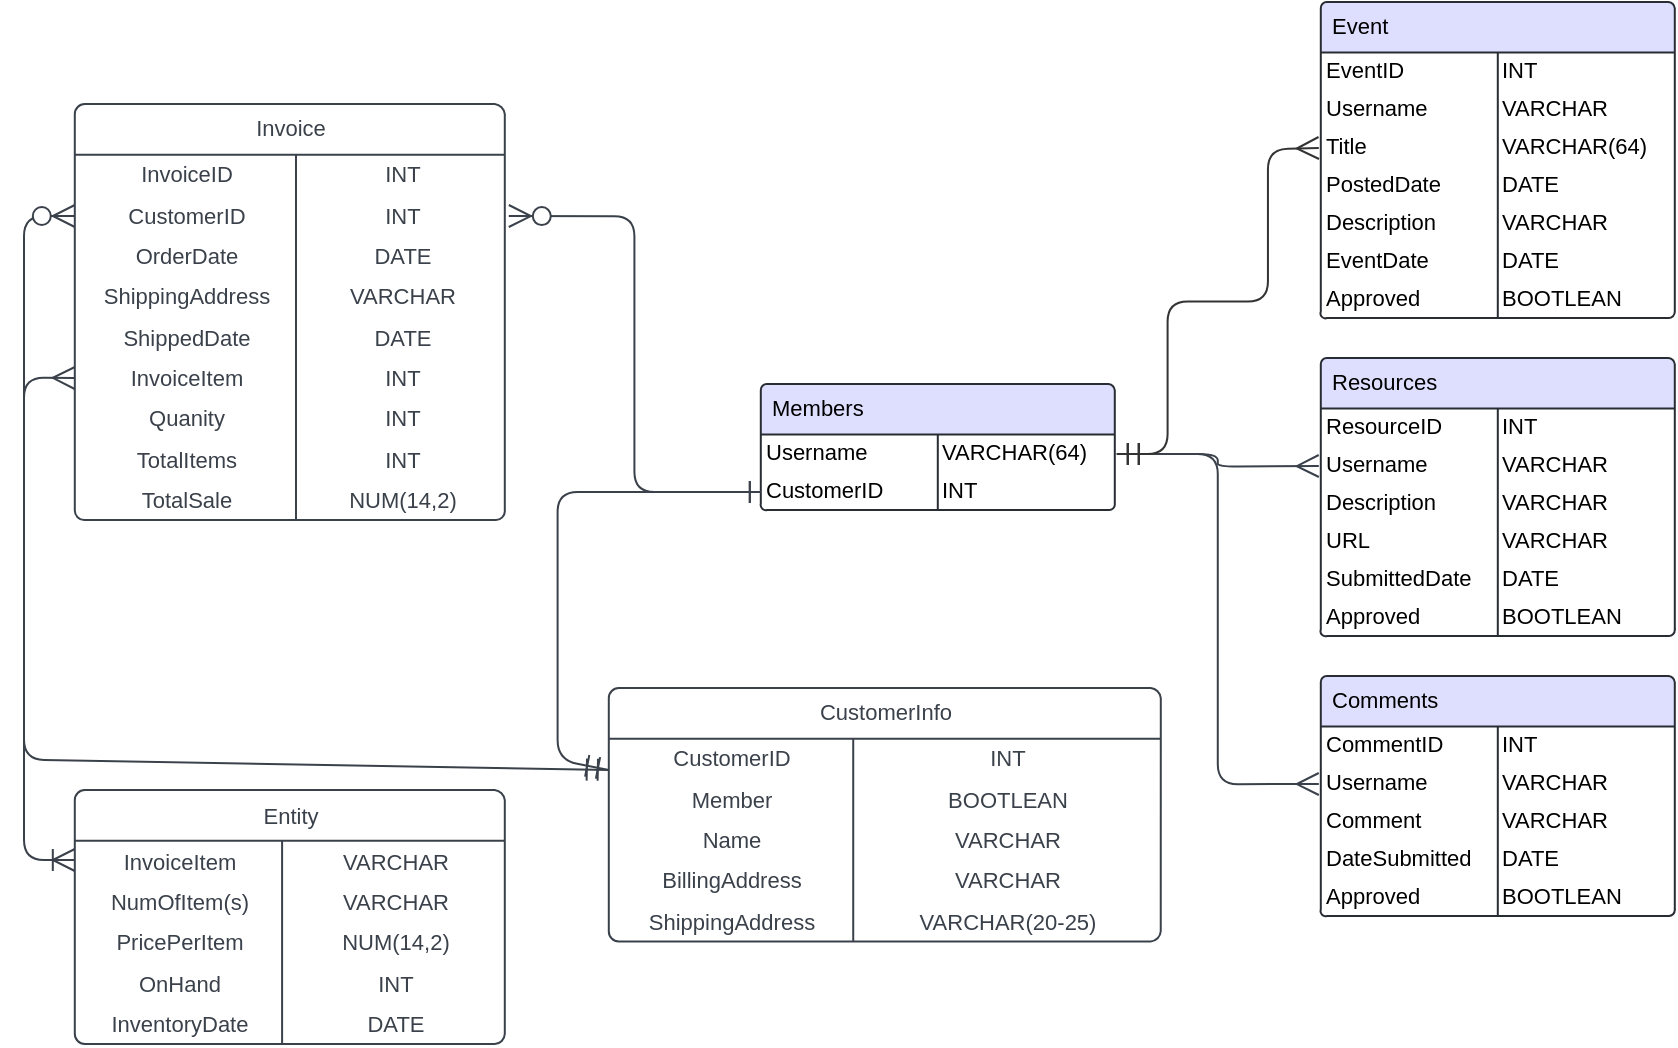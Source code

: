 <mxfile version="12.2.4" pages="1"><diagram id="-xbHOe1_76_hzDw2b0jZ" name="Page-1"><mxGraphModel dx="1823" dy="1634" grid="1" gridSize="10" guides="1" tooltips="1" connect="1" arrows="1" fold="1" page="1" pageScale="1" pageWidth="850" pageHeight="1100" math="0" shadow="0"><root><mxCell id="0"/><mxCell id="1" parent="0"/><mxCell id="2" style="vsdxID=2;fillColor=none;gradientColor=none;strokeColor=none;spacingTop=-3;spacingBottom=-3;spacingLeft=-3;spacingRight=-3;labelBackgroundColor=none;rounded=1;html=1;whiteSpace=wrap;" parent="1" vertex="1"><mxGeometry x="368.4" y="191" width="177" height="63" as="geometry"/></mxCell><mxCell id="3" style="vsdxID=3;fillColor=#ffffff;gradientColor=none;shape=stencil(vVPLdoMgFPwalnJ4xBjWafoD/QJOJMopFQ/SxuTrg16bCqnJzh3MDHeYCxfxfVfLViFGOu/spzrr0teIvyHGdFMrp31YIX5AfH+yTlXOfjcl7FsZlIyMiCrhDB3UjEh3/NBXBRjHtMgBh4Nf9mcw7IEmQF1gt8FCjMA7aEOlwWPSUlyA2t3lxYT8KURUcCrfZ7LXXeasl17bJuKMdJXKglN2MrKKqO6sVDuD6fxuRjezHGKHB+7B+t8gDFMaJ8mxYHESstCZFbKk3uLVs2xZ+i45j9I8dufusUKc9FP8ei+k2ezSNHQbpVnqzgpZno9LWIxjCQOrjZkz6QAHCIafH24=);strokeColor=#282c33;spacingTop=-3;spacingBottom=-3;spacingLeft=-3;spacingRight=-3;labelBackgroundColor=none;rounded=1;html=1;whiteSpace=wrap;" parent="2" vertex="1"><mxGeometry width="177" height="63" as="geometry"/></mxCell><mxCell id="4" style="vsdxID=4;fillColor=#dedeff;gradientColor=none;shape=stencil(vVLLDsIgEPwajiU8NJWzjx/wC4hdWyKWhqJWv17qNlrUJp68sTOzOwwskcu20g0Qwdrg3QEupggVkSsihKkr8CbEE5FrIpd756H07lQXWDc6KgV7IFBgD+/Vgmm/25obICYpz+eIY+PRnXvDDmmG1BWrGZYbVFpTTyupUmNt9OxvM2g5zVHtn/J8QF4KlQwcxneZ7kybeRd0MK5OOKt9CVl0yvZWlwnVXgCaEcync6gF7bkP669BBOU8TTKnSqRJ2MTL/CHLh3cS5fefjofHPuGmGWvHzPvmRQi3Vq7v);strokeColor=#282c33;spacingTop=-3;spacingBottom=-3;spacingLeft=-3;spacingRight=-3;labelBackgroundColor=none;rounded=1;html=1;whiteSpace=wrap;" parent="2" vertex="1"><mxGeometry width="177" height="63" as="geometry"/></mxCell><mxCell id="5" style="vsdxID=5;fillColor=#ffffff;gradientColor=none;shape=stencil(vVPbdoMgEPwaHuVwiTE8p+kP9As4daOcWvEgbUy+vujaVEht33xjZ4YdZ3GJPPa17oAI1ntn3+BiSl8T+USEMG0NzvhwIvJE5PFsHVTOfrQl1p0OSsEmBEq8w0e1YNq9vpgbIMao5EWOBN58t5+j4zDzSF2x2lGlJuAZtaHVaDJrOS1Q7e7yYkZ+FCpqOLcfMj2YPnPWa29sG3GNdhVkwSk7N7qKqP4C0C1gvvy2xrSLHOpAR+7B+tcggnIeJ8mpEnEStjKZDbKk3uq/Z9mL9F1yGaV5nM7dY4M46U/x7b2SZndI0/B9lGZtOhtk+XtdwmHay6nAlV5y6Q4HCPdfnr4A);strokeColor=#282c33;spacingTop=-3;spacingBottom=-3;spacingLeft=-3;spacingRight=-3;labelBackgroundColor=none;rounded=1;html=1;whiteSpace=wrap;" parent="2" vertex="1"><mxGeometry width="177" height="63" as="geometry"/></mxCell><mxCell id="6" style="vsdxID=6;fillColor=#ffffff;gradientColor=none;shape=stencil(fY9LDsIwDERP4y1KYhAHKOUCnCAihkRAUqUpv9OTZlhULNh5Zp7lMXE3ejsIGTWWnC7yCK544h0ZE6KXHEqdiHvi7pSynHOaooMebCWNao447OiZNsrm4yG8BZ5asd5uEGDzlu7zxec3R/SCWkPuQV5DXJBa/WPr0Co1gW+W2W/9auF17j8=);strokeColor=#282c33;spacingTop=-3;spacingBottom=-3;spacingLeft=-3;spacingRight=-3;labelBackgroundColor=none;rounded=1;html=1;whiteSpace=wrap;" parent="2" vertex="1"><mxGeometry width="177" height="63" as="geometry"/></mxCell><mxCell id="7" style="vsdxID=7;fillColor=#ffffff;gradientColor=none;shape=stencil(dY9dDgIhDIRP01dTwI0HWNcLeAIiVYgKG5b17/SyzIua+NaZ+ZpOyfSTt6OQ5qnkdJZ7cMWT2ZLWIXrJodSJzECmP6Ysp5zm6KBHW0nNzRGHHbXQmm0+7MNL4PHKqE2HAJvXdFsuPpB3jOwJuYbcAb2E+B9V/MXWoXVqAu98Zr/9q4XfzfAG);strokeColor=#282c33;spacingTop=-3;spacingBottom=-3;spacingLeft=-3;spacingRight=-3;labelBackgroundColor=none;rounded=1;html=1;whiteSpace=wrap;" parent="2" vertex="1"><mxGeometry width="177" height="63" as="geometry"/></mxCell><mxCell id="8" style="vsdxID=8;fillColor=none;gradientColor=none;strokeColor=none;spacingTop=-3;spacingBottom=-3;spacingLeft=-3;spacingRight=-3;labelBackgroundColor=none;rounded=1;html=1;whiteSpace=wrap;" parent="2" vertex="1"><mxGeometry width="177" height="63" as="geometry"/></mxCell><mxCell id="9" value="&lt;p style=&quot;align:left;margin-left:0;margin-right:0;margin-top:0px;margin-bottom:0px;text-indent:0;valign:middle;direction:ltr;&quot;&gt;&lt;font style=&quot;font-size:11px;font-family:Arial;color:#000000;direction:ltr;letter-spacing:0px;line-height:100%;opacity:1&quot;&gt;Members &lt;/font&gt;&lt;/p&gt;" style="text;vsdxID=8;fillColor=none;gradientColor=none;strokeColor=none;spacingTop=-3;spacingBottom=-3;spacingLeft=-3;spacingRight=-3;labelBackgroundColor=none;rounded=1;html=1;whiteSpace=wrap;verticalAlign=middle;align=left;;html=1;" parent="8" vertex="1"><mxGeometry x="6.35" y="-0.5" width="165.1" height="25.4" as="geometry"/></mxCell><mxCell id="10" style="vsdxID=9;fillColor=none;gradientColor=none;strokeColor=none;spacingTop=-3;spacingBottom=-3;spacingLeft=-3;spacingRight=-3;labelBackgroundColor=none;rounded=1;html=1;whiteSpace=wrap;" parent="2" vertex="1"><mxGeometry width="177" height="63" as="geometry"/></mxCell><mxCell id="11" value="&lt;p style=&quot;align:left;margin-left:0;margin-right:0;margin-top:0px;margin-bottom:0px;text-indent:0;valign:middle;direction:ltr;&quot;&gt;&lt;font style=&quot;font-size:11px;font-family:Arial;color:#000000;direction:ltr;letter-spacing:0px;line-height:100%;opacity:1&quot;&gt;Username&lt;/font&gt;&lt;/p&gt;" style="text;vsdxID=9;fillColor=none;gradientColor=none;strokeColor=none;spacingTop=-3;spacingBottom=-3;spacingLeft=-3;spacingRight=-3;labelBackgroundColor=none;rounded=1;html=1;whiteSpace=wrap;verticalAlign=middle;align=left;;html=1;" parent="10" vertex="1"><mxGeometry x="3.17" y="26.47" width="82.55" height="15.88" as="geometry"/></mxCell><mxCell id="12" style="vsdxID=10;fillColor=none;gradientColor=none;strokeColor=none;spacingTop=-3;spacingBottom=-3;spacingLeft=-3;spacingRight=-3;labelBackgroundColor=none;rounded=1;html=1;whiteSpace=wrap;" parent="2" vertex="1"><mxGeometry width="177" height="63" as="geometry"/></mxCell><mxCell id="13" value="&lt;p style=&quot;align:left;margin-left:0;margin-right:0;margin-top:0px;margin-bottom:0px;text-indent:0;valign:middle;direction:ltr;&quot;&gt;&lt;font style=&quot;font-size:11px;font-family:Arial;color:#000000;direction:ltr;letter-spacing:0px;line-height:100%;opacity:1&quot;&gt;VARCHAR(64)&lt;/font&gt;&lt;/p&gt;" style="text;vsdxID=10;fillColor=none;gradientColor=none;strokeColor=none;spacingTop=-3;spacingBottom=-3;spacingLeft=-3;spacingRight=-3;labelBackgroundColor=none;rounded=1;html=1;whiteSpace=wrap;verticalAlign=middle;align=left;;html=1;" parent="12" vertex="1"><mxGeometry x="92.07" y="26.47" width="82.55" height="15.88" as="geometry"/></mxCell><mxCell id="14" style="vsdxID=11;fillColor=none;gradientColor=none;strokeColor=none;spacingTop=-3;spacingBottom=-3;spacingLeft=-3;spacingRight=-3;labelBackgroundColor=none;rounded=1;html=1;whiteSpace=wrap;" parent="2" vertex="1"><mxGeometry width="177" height="63" as="geometry"/></mxCell><mxCell id="15" value="&lt;p style=&quot;align:left;margin-left:0;margin-right:0;margin-top:0px;margin-bottom:0px;text-indent:0;valign:middle;direction:ltr;&quot;&gt;&lt;font style=&quot;font-size:11px;font-family:Arial;color:#000000;direction:ltr;letter-spacing:0px;line-height:100%;opacity:1&quot;&gt;CustomerID&lt;/font&gt;&lt;/p&gt;" style="text;vsdxID=11;fillColor=none;gradientColor=none;strokeColor=none;spacingTop=-3;spacingBottom=-3;spacingLeft=-3;spacingRight=-3;labelBackgroundColor=none;rounded=1;html=1;whiteSpace=wrap;verticalAlign=middle;align=left;;html=1;" parent="14" vertex="1"><mxGeometry x="3.17" y="45.52" width="82.55" height="15.88" as="geometry"/></mxCell><mxCell id="16" style="vsdxID=12;fillColor=none;gradientColor=none;strokeColor=none;spacingTop=-3;spacingBottom=-3;spacingLeft=-3;spacingRight=-3;labelBackgroundColor=none;rounded=1;html=1;whiteSpace=wrap;" parent="2" vertex="1"><mxGeometry width="177" height="63" as="geometry"/></mxCell><mxCell id="17" value="&lt;p style=&quot;align:left;margin-left:0;margin-right:0;margin-top:0px;margin-bottom:0px;text-indent:0;valign:middle;direction:ltr;&quot;&gt;&lt;font style=&quot;font-size:11px;font-family:Arial;color:#000000;direction:ltr;letter-spacing:0px;line-height:100%;opacity:1&quot;&gt;INT&lt;/font&gt;&lt;/p&gt;" style="text;vsdxID=12;fillColor=none;gradientColor=none;strokeColor=none;spacingTop=-3;spacingBottom=-3;spacingLeft=-3;spacingRight=-3;labelBackgroundColor=none;rounded=1;html=1;whiteSpace=wrap;verticalAlign=middle;align=left;;html=1;" parent="16" vertex="1"><mxGeometry x="92.07" y="45.52" width="82.55" height="15.88" as="geometry"/></mxCell><mxCell id="18" style="vsdxID=13;fillColor=none;gradientColor=none;strokeColor=none;spacingTop=-3;spacingBottom=-3;spacingLeft=-3;spacingRight=-3;labelBackgroundColor=none;rounded=1;html=1;whiteSpace=wrap;" parent="1" vertex="1"><mxGeometry x="648.4" width="177" height="158" as="geometry"/></mxCell><mxCell id="19" style="vsdxID=14;fillColor=#ffffff;gradientColor=none;shape=stencil(vVPLcoMwDPwaH/H4MZT4nKY/0C/wFAU8dTFj3Ibk62MQSTChOXKzVmutVraI3He1boEI1gXvvuFkylAT+U6EME0N3oR4IvJA5P7oPFTe/TYlxq2OTMFGBEq8wwe2YNp/fZoLICYpL3LE8eKP+xsEe0wzTJ0xEmP0gcRYZhCYiJwWSPXnG6AmvQdDJdWm2n2me9Nl3gUdjGuSnNW+giwqZUerqyTVnQDaGcznvVnTzEyoHZ1aT6VXjQjKeepEUFmkTtjaWDYwshRWu5cPkj+9yFvi43kud4ENvCy/w037HzdSLd3keeJmdTQbGHmxIvEw7iFuqLF2nllubIRw2+XhCg==);strokeColor=#282c33;spacingTop=-3;spacingBottom=-3;spacingLeft=-3;spacingRight=-3;labelBackgroundColor=none;rounded=1;html=1;whiteSpace=wrap;" parent="18" vertex="1"><mxGeometry width="177" height="158" as="geometry"/></mxCell><mxCell id="20" style="vsdxID=15;fillColor=#dedeff;gradientColor=none;shape=stencil(vVLLDsIgEPwajiU8orVnHz/gFxC7tkQsDUVb/XppF2Mxmnjyxs4MOzuwRK67WrVABOu8syfodelrIjdECN3U4LQPJyK3RK6P1kHl7KUpsW5VUAo2IVDiHT6qBVPusNd3QExSni8Qx4tnex0NB6QZUrfYYDmVO1Qa3XxVirkwGI6jRCGnOUrdsyst4mQvRZF0i72HTA26y5z1ymvbJJxRroIsOGVHo6qE6nqAdgbz7yGKFY2jp9YfgwjKeZpEUJmnSdinZ/lDkHfj9Od+/+NwmDYJd0wbM2fedy5AuK9y+wA=);strokeColor=#282c33;spacingTop=-3;spacingBottom=-3;spacingLeft=-3;spacingRight=-3;labelBackgroundColor=none;rounded=1;html=1;whiteSpace=wrap;" parent="18" vertex="1"><mxGeometry width="177" height="158" as="geometry"/></mxCell><mxCell id="21" style="vsdxID=16;fillColor=#ffffff;gradientColor=none;shape=stencil(vVPLcoMwDPwaH/H4MZT4nKY/0C/wFAU8pZgxbkPy9THISTChOXKztGutVraI3Pe17oAI1ntnv+FkSl8T+U6EMG0NzvhwIvJA5P5oHVTO/rYlxp0OTMGmDJR4h49swbT7+jQXwByjkhc5Anjzx/6NikPEETpjJKboA4mhzqgQiZwWSHXnW0JFwQdDJdVi7SHTg+kzZ732xrYJ1mhXQRaUsmOjqwTqTwDdLM3nvTWmnZlQOxpbT6VXjQjKeepEUFmkTtjaWDYwshRWu5cPkj+9yFvi43kud4ENvCy/w037HzdSLd3keeJmdTQbGHmxIuEwLeIU4A7PseXShhQuvDxcAQ==);strokeColor=#282c33;spacingTop=-3;spacingBottom=-3;spacingLeft=-3;spacingRight=-3;labelBackgroundColor=none;rounded=1;html=1;whiteSpace=wrap;" parent="18" vertex="1"><mxGeometry width="177" height="158" as="geometry"/></mxCell><mxCell id="22" style="vsdxID=17;fillColor=#ffffff;gradientColor=none;shape=stencil(fY9LDsIwDERP4y1yYgEHKOUCnCAihkRAUrnhe3rSuIuKBTvPzPMPqBuDGxgsjkXyhZ/RlwC0A2tjCiyx1AqoB+pOWfgs+Z686sFV0mJz2GuPmWiLTo6H+GH1cEVmu9ZAO2/5MW18zblG73nCpsm9kteYFqTBf2wt2klN6DfL7Pf8aunr1H8B);strokeColor=#282c33;spacingTop=-3;spacingBottom=-3;spacingLeft=-3;spacingRight=-3;labelBackgroundColor=none;rounded=1;html=1;whiteSpace=wrap;" parent="18" vertex="1"><mxGeometry width="177" height="158" as="geometry"/></mxCell><mxCell id="23" style="vsdxID=18;fillColor=#ffffff;gradientColor=none;shape=stencil(fY9LDsIwDERP4y1yY7UcoJQLcIKIGGIBSZUGKJyeNGZRsWDnmXn+AfWTtyODwSmneOGnuOyBdmCMBM9JcqmABqD+FBOfU7wHp3q0hTRYHXba0yy0QZuOB3mzerihZttqoJ23+Fg2zpq3qNnrO6Krcq/oVcIfFHHNlqLeVIW+s85+7y+W/k7DBw==);strokeColor=#282c33;spacingTop=-3;spacingBottom=-3;spacingLeft=-3;spacingRight=-3;labelBackgroundColor=none;rounded=1;html=1;whiteSpace=wrap;" parent="18" vertex="1"><mxGeometry width="177" height="158" as="geometry"/></mxCell><mxCell id="24" style="vsdxID=19;fillColor=none;gradientColor=none;strokeColor=none;spacingTop=-3;spacingBottom=-3;spacingLeft=-3;spacingRight=-3;labelBackgroundColor=none;rounded=1;html=1;whiteSpace=wrap;" parent="18" vertex="1"><mxGeometry width="177" height="158" as="geometry"/></mxCell><mxCell id="25" value="&lt;p style=&quot;align:left;margin-left:0;margin-right:0;margin-top:0px;margin-bottom:0px;text-indent:0;valign:middle;direction:ltr;&quot;&gt;&lt;font style=&quot;font-size:11px;font-family:Arial;color:#000000;direction:ltr;letter-spacing:0px;line-height:100%;opacity:1&quot;&gt;Event&lt;/font&gt;&lt;/p&gt;" style="text;vsdxID=19;fillColor=none;gradientColor=none;strokeColor=none;spacingTop=-3;spacingBottom=-3;spacingLeft=-3;spacingRight=-3;labelBackgroundColor=none;rounded=1;html=1;whiteSpace=wrap;verticalAlign=middle;align=left;;html=1;" parent="24" vertex="1"><mxGeometry x="6.35" y="-0.75" width="165.1" height="25.4" as="geometry"/></mxCell><mxCell id="26" style="vsdxID=20;fillColor=none;gradientColor=none;strokeColor=none;spacingTop=-3;spacingBottom=-3;spacingLeft=-3;spacingRight=-3;labelBackgroundColor=none;rounded=1;html=1;whiteSpace=wrap;" parent="18" vertex="1"><mxGeometry width="177" height="158" as="geometry"/></mxCell><mxCell id="27" value="&lt;p style=&quot;align:left;margin-left:0;margin-right:0;margin-top:0px;margin-bottom:0px;text-indent:0;valign:middle;direction:ltr;&quot;&gt;&lt;font style=&quot;font-size:11px;font-family:Arial;color:#000000;direction:ltr;letter-spacing:0px;line-height:100%;opacity:1&quot;&gt;EventID &lt;/font&gt;&lt;/p&gt;" style="text;vsdxID=20;fillColor=none;gradientColor=none;strokeColor=none;spacingTop=-3;spacingBottom=-3;spacingLeft=-3;spacingRight=-3;labelBackgroundColor=none;rounded=1;html=1;whiteSpace=wrap;verticalAlign=middle;align=left;;html=1;" parent="26" vertex="1"><mxGeometry x="3.17" y="26.22" width="82.55" height="15.88" as="geometry"/></mxCell><mxCell id="28" style="vsdxID=21;fillColor=none;gradientColor=none;strokeColor=none;spacingTop=-3;spacingBottom=-3;spacingLeft=-3;spacingRight=-3;labelBackgroundColor=none;rounded=1;html=1;whiteSpace=wrap;" parent="18" vertex="1"><mxGeometry width="177" height="158" as="geometry"/></mxCell><mxCell id="29" value="&lt;p style=&quot;align:left;margin-left:0;margin-right:0;margin-top:0px;margin-bottom:0px;text-indent:0;valign:middle;direction:ltr;&quot;&gt;&lt;font style=&quot;font-size:11px;font-family:Arial;color:#000000;direction:ltr;letter-spacing:0px;line-height:100%;opacity:1&quot;&gt;INT&lt;/font&gt;&lt;/p&gt;" style="text;vsdxID=21;fillColor=none;gradientColor=none;strokeColor=none;spacingTop=-3;spacingBottom=-3;spacingLeft=-3;spacingRight=-3;labelBackgroundColor=none;rounded=1;html=1;whiteSpace=wrap;verticalAlign=middle;align=left;;html=1;" parent="28" vertex="1"><mxGeometry x="92.07" y="26.22" width="82.55" height="15.88" as="geometry"/></mxCell><mxCell id="30" style="vsdxID=22;fillColor=none;gradientColor=none;strokeColor=none;spacingTop=-3;spacingBottom=-3;spacingLeft=-3;spacingRight=-3;labelBackgroundColor=none;rounded=1;html=1;whiteSpace=wrap;" parent="18" vertex="1"><mxGeometry width="177" height="158" as="geometry"/></mxCell><mxCell id="31" value="&lt;p style=&quot;align:left;margin-left:0;margin-right:0;margin-top:0px;margin-bottom:0px;text-indent:0;valign:middle;direction:ltr;&quot;&gt;&lt;font style=&quot;font-size:11px;font-family:Arial;color:#000000;direction:ltr;letter-spacing:0px;line-height:100%;opacity:1&quot;&gt;Username &lt;/font&gt;&lt;/p&gt;" style="text;vsdxID=22;fillColor=none;gradientColor=none;strokeColor=none;spacingTop=-3;spacingBottom=-3;spacingLeft=-3;spacingRight=-3;labelBackgroundColor=none;rounded=1;html=1;whiteSpace=wrap;verticalAlign=middle;align=left;;html=1;" parent="30" vertex="1"><mxGeometry x="3.17" y="45.27" width="82.55" height="15.88" as="geometry"/></mxCell><mxCell id="32" style="vsdxID=23;fillColor=none;gradientColor=none;strokeColor=none;spacingTop=-3;spacingBottom=-3;spacingLeft=-3;spacingRight=-3;labelBackgroundColor=none;rounded=1;html=1;whiteSpace=wrap;" parent="18" vertex="1"><mxGeometry width="177" height="158" as="geometry"/></mxCell><mxCell id="33" value="&lt;p style=&quot;align:left;margin-left:0;margin-right:0;margin-top:0px;margin-bottom:0px;text-indent:0;valign:middle;direction:ltr;&quot;&gt;&lt;font style=&quot;font-size:11px;font-family:Arial;color:#000000;direction:ltr;letter-spacing:0px;line-height:100%;opacity:1&quot;&gt;VARCHAR&lt;/font&gt;&lt;/p&gt;" style="text;vsdxID=23;fillColor=none;gradientColor=none;strokeColor=none;spacingTop=-3;spacingBottom=-3;spacingLeft=-3;spacingRight=-3;labelBackgroundColor=none;rounded=1;html=1;whiteSpace=wrap;verticalAlign=middle;align=left;;html=1;" parent="32" vertex="1"><mxGeometry x="92.07" y="45.27" width="82.55" height="15.88" as="geometry"/></mxCell><mxCell id="34" style="vsdxID=24;fillColor=none;gradientColor=none;strokeColor=none;spacingTop=-3;spacingBottom=-3;spacingLeft=-3;spacingRight=-3;labelBackgroundColor=none;rounded=1;html=1;whiteSpace=wrap;" parent="18" vertex="1"><mxGeometry width="177" height="158" as="geometry"/></mxCell><mxCell id="35" value="&lt;p style=&quot;align:left;margin-left:0;margin-right:0;margin-top:0px;margin-bottom:0px;text-indent:0;valign:middle;direction:ltr;&quot;&gt;&lt;font style=&quot;font-size:11px;font-family:Arial;color:#000000;direction:ltr;letter-spacing:0px;line-height:100%;opacity:1&quot;&gt;Title&lt;/font&gt;&lt;/p&gt;" style="text;vsdxID=24;fillColor=none;gradientColor=none;strokeColor=none;spacingTop=-3;spacingBottom=-3;spacingLeft=-3;spacingRight=-3;labelBackgroundColor=none;rounded=1;html=1;whiteSpace=wrap;verticalAlign=middle;align=left;;html=1;" parent="34" vertex="1"><mxGeometry x="3.17" y="64.32" width="82.55" height="15.88" as="geometry"/></mxCell><mxCell id="36" style="vsdxID=25;fillColor=none;gradientColor=none;strokeColor=none;spacingTop=-3;spacingBottom=-3;spacingLeft=-3;spacingRight=-3;labelBackgroundColor=none;rounded=1;html=1;whiteSpace=wrap;" parent="18" vertex="1"><mxGeometry width="177" height="158" as="geometry"/></mxCell><mxCell id="37" value="&lt;p style=&quot;align:left;margin-left:0;margin-right:0;margin-top:0px;margin-bottom:0px;text-indent:0;valign:middle;direction:ltr;&quot;&gt;&lt;font style=&quot;font-size:11px;font-family:Arial;color:#000000;direction:ltr;letter-spacing:0px;line-height:100%;opacity:1&quot;&gt;VARCHAR(64)&lt;/font&gt;&lt;/p&gt;" style="text;vsdxID=25;fillColor=none;gradientColor=none;strokeColor=none;spacingTop=-3;spacingBottom=-3;spacingLeft=-3;spacingRight=-3;labelBackgroundColor=none;rounded=1;html=1;whiteSpace=wrap;verticalAlign=middle;align=left;;html=1;" parent="36" vertex="1"><mxGeometry x="92.07" y="64.32" width="82.55" height="15.88" as="geometry"/></mxCell><mxCell id="38" style="vsdxID=26;fillColor=none;gradientColor=none;strokeColor=none;spacingTop=-3;spacingBottom=-3;spacingLeft=-3;spacingRight=-3;labelBackgroundColor=none;rounded=1;html=1;whiteSpace=wrap;" parent="18" vertex="1"><mxGeometry width="177" height="158" as="geometry"/></mxCell><mxCell id="39" value="&lt;p style=&quot;align:left;margin-left:0;margin-right:0;margin-top:0px;margin-bottom:0px;text-indent:0;valign:middle;direction:ltr;&quot;&gt;&lt;font style=&quot;font-size:11px;font-family:Arial;color:#000000;direction:ltr;letter-spacing:0px;line-height:100%;opacity:1&quot;&gt;PostedDate&lt;/font&gt;&lt;/p&gt;" style="text;vsdxID=26;fillColor=none;gradientColor=none;strokeColor=none;spacingTop=-3;spacingBottom=-3;spacingLeft=-3;spacingRight=-3;labelBackgroundColor=none;rounded=1;html=1;whiteSpace=wrap;verticalAlign=middle;align=left;;html=1;" parent="38" vertex="1"><mxGeometry x="3.17" y="83.37" width="82.55" height="15.88" as="geometry"/></mxCell><mxCell id="40" style="vsdxID=27;fillColor=none;gradientColor=none;strokeColor=none;spacingTop=-3;spacingBottom=-3;spacingLeft=-3;spacingRight=-3;labelBackgroundColor=none;rounded=1;html=1;whiteSpace=wrap;" parent="18" vertex="1"><mxGeometry width="177" height="158" as="geometry"/></mxCell><mxCell id="41" value="&lt;p style=&quot;align:left;margin-left:0;margin-right:0;margin-top:0px;margin-bottom:0px;text-indent:0;valign:middle;direction:ltr;&quot;&gt;&lt;font style=&quot;font-size:11px;font-family:Arial;color:#000000;direction:ltr;letter-spacing:0px;line-height:100%;opacity:1&quot;&gt;DATE&lt;/font&gt;&lt;/p&gt;" style="text;vsdxID=27;fillColor=none;gradientColor=none;strokeColor=none;spacingTop=-3;spacingBottom=-3;spacingLeft=-3;spacingRight=-3;labelBackgroundColor=none;rounded=1;html=1;whiteSpace=wrap;verticalAlign=middle;align=left;;html=1;" parent="40" vertex="1"><mxGeometry x="92.07" y="83.37" width="82.55" height="15.88" as="geometry"/></mxCell><mxCell id="42" style="vsdxID=28;fillColor=none;gradientColor=none;strokeColor=none;spacingTop=-3;spacingBottom=-3;spacingLeft=-3;spacingRight=-3;labelBackgroundColor=none;rounded=1;html=1;whiteSpace=wrap;" parent="18" vertex="1"><mxGeometry width="177" height="158" as="geometry"/></mxCell><mxCell id="43" value="&lt;p style=&quot;align:left;margin-left:0;margin-right:0;margin-top:0px;margin-bottom:0px;text-indent:0;valign:middle;direction:ltr;&quot;&gt;&lt;font style=&quot;font-size:11px;font-family:Arial;color:#000000;direction:ltr;letter-spacing:0px;line-height:100%;opacity:1&quot;&gt;Description&lt;/font&gt;&lt;/p&gt;" style="text;vsdxID=28;fillColor=none;gradientColor=none;strokeColor=none;spacingTop=-3;spacingBottom=-3;spacingLeft=-3;spacingRight=-3;labelBackgroundColor=none;rounded=1;html=1;whiteSpace=wrap;verticalAlign=middle;align=left;;html=1;" parent="42" vertex="1"><mxGeometry x="3.17" y="102.42" width="82.55" height="15.88" as="geometry"/></mxCell><mxCell id="44" style="vsdxID=29;fillColor=none;gradientColor=none;strokeColor=none;spacingTop=-3;spacingBottom=-3;spacingLeft=-3;spacingRight=-3;labelBackgroundColor=none;rounded=1;html=1;whiteSpace=wrap;" parent="18" vertex="1"><mxGeometry width="177" height="158" as="geometry"/></mxCell><mxCell id="45" value="&lt;p style=&quot;align:left;margin-left:0;margin-right:0;margin-top:0px;margin-bottom:0px;text-indent:0;valign:middle;direction:ltr;&quot;&gt;&lt;font style=&quot;font-size:11px;font-family:Arial;color:#000000;direction:ltr;letter-spacing:0px;line-height:100%;opacity:1&quot;&gt;VARCHAR&lt;/font&gt;&lt;/p&gt;" style="text;vsdxID=29;fillColor=none;gradientColor=none;strokeColor=none;spacingTop=-3;spacingBottom=-3;spacingLeft=-3;spacingRight=-3;labelBackgroundColor=none;rounded=1;html=1;whiteSpace=wrap;verticalAlign=middle;align=left;;html=1;" parent="44" vertex="1"><mxGeometry x="92.07" y="102.42" width="82.55" height="15.88" as="geometry"/></mxCell><mxCell id="46" style="vsdxID=30;fillColor=none;gradientColor=none;strokeColor=none;spacingTop=-3;spacingBottom=-3;spacingLeft=-3;spacingRight=-3;labelBackgroundColor=none;rounded=1;html=1;whiteSpace=wrap;" parent="18" vertex="1"><mxGeometry width="177" height="158" as="geometry"/></mxCell><mxCell id="47" value="&lt;p style=&quot;align:left;margin-left:0;margin-right:0;margin-top:0px;margin-bottom:0px;text-indent:0;valign:middle;direction:ltr;&quot;&gt;&lt;font style=&quot;font-size:11px;font-family:Arial;color:#000000;direction:ltr;letter-spacing:0px;line-height:100%;opacity:1&quot;&gt;EventDate&lt;/font&gt;&lt;/p&gt;" style="text;vsdxID=30;fillColor=none;gradientColor=none;strokeColor=none;spacingTop=-3;spacingBottom=-3;spacingLeft=-3;spacingRight=-3;labelBackgroundColor=none;rounded=1;html=1;whiteSpace=wrap;verticalAlign=middle;align=left;;html=1;" parent="46" vertex="1"><mxGeometry x="3.17" y="121.47" width="82.55" height="15.88" as="geometry"/></mxCell><mxCell id="48" style="vsdxID=31;fillColor=none;gradientColor=none;strokeColor=none;spacingTop=-3;spacingBottom=-3;spacingLeft=-3;spacingRight=-3;labelBackgroundColor=none;rounded=1;html=1;whiteSpace=wrap;" parent="18" vertex="1"><mxGeometry width="177" height="158" as="geometry"/></mxCell><mxCell id="49" value="&lt;p style=&quot;align:left;margin-left:0;margin-right:0;margin-top:0px;margin-bottom:0px;text-indent:0;valign:middle;direction:ltr;&quot;&gt;&lt;font style=&quot;font-size:11px;font-family:Arial;color:#000000;direction:ltr;letter-spacing:0px;line-height:100%;opacity:1&quot;&gt;DATE&lt;/font&gt;&lt;/p&gt;" style="text;vsdxID=31;fillColor=none;gradientColor=none;strokeColor=none;spacingTop=-3;spacingBottom=-3;spacingLeft=-3;spacingRight=-3;labelBackgroundColor=none;rounded=1;html=1;whiteSpace=wrap;verticalAlign=middle;align=left;;html=1;" parent="48" vertex="1"><mxGeometry x="92.07" y="121.47" width="82.55" height="15.88" as="geometry"/></mxCell><mxCell id="50" style="vsdxID=32;fillColor=none;gradientColor=none;strokeColor=none;spacingTop=-3;spacingBottom=-3;spacingLeft=-3;spacingRight=-3;labelBackgroundColor=none;rounded=1;html=1;whiteSpace=wrap;" parent="18" vertex="1"><mxGeometry width="177" height="158" as="geometry"/></mxCell><mxCell id="51" value="&lt;p style=&quot;align:left;margin-left:0;margin-right:0;margin-top:0px;margin-bottom:0px;text-indent:0;valign:middle;direction:ltr;&quot;&gt;&lt;font style=&quot;font-size:11px;font-family:Arial;color:#000000;direction:ltr;letter-spacing:0px;line-height:100%;opacity:1&quot;&gt;Approved&lt;/font&gt;&lt;/p&gt;" style="text;vsdxID=32;fillColor=none;gradientColor=none;strokeColor=none;spacingTop=-3;spacingBottom=-3;spacingLeft=-3;spacingRight=-3;labelBackgroundColor=none;rounded=1;html=1;whiteSpace=wrap;verticalAlign=middle;align=left;;html=1;" parent="50" vertex="1"><mxGeometry x="3.17" y="140.52" width="82.55" height="15.88" as="geometry"/></mxCell><mxCell id="52" style="vsdxID=33;fillColor=none;gradientColor=none;strokeColor=none;spacingTop=-3;spacingBottom=-3;spacingLeft=-3;spacingRight=-3;labelBackgroundColor=none;rounded=1;html=1;whiteSpace=wrap;" parent="18" vertex="1"><mxGeometry width="177" height="158" as="geometry"/></mxCell><mxCell id="53" value="&lt;p style=&quot;align:left;margin-left:0;margin-right:0;margin-top:0px;margin-bottom:0px;text-indent:0;valign:middle;direction:ltr;&quot;&gt;&lt;font style=&quot;font-size:11px;font-family:Arial;color:#000000;direction:ltr;letter-spacing:0px;line-height:100%;opacity:1&quot;&gt;BOOTLEAN&lt;/font&gt;&lt;/p&gt;" style="text;vsdxID=33;fillColor=none;gradientColor=none;strokeColor=none;spacingTop=-3;spacingBottom=-3;spacingLeft=-3;spacingRight=-3;labelBackgroundColor=none;rounded=1;html=1;whiteSpace=wrap;verticalAlign=middle;align=left;;html=1;" parent="52" vertex="1"><mxGeometry x="92.07" y="140.52" width="82.55" height="15.88" as="geometry"/></mxCell><mxCell id="54" style="vsdxID=34;fillColor=none;gradientColor=none;strokeColor=none;spacingTop=-3;spacingBottom=-3;spacingLeft=-3;spacingRight=-3;labelBackgroundColor=none;rounded=1;html=1;whiteSpace=wrap;" parent="1" vertex="1"><mxGeometry x="648.4" y="337" width="177" height="120" as="geometry"/></mxCell><mxCell id="55" style="vsdxID=35;fillColor=#ffffff;gradientColor=none;shape=stencil(vVPRcoMgEPwaHmWAS2J9TpMfyBcwkShTKg6SxPbrg56xYmpn+uIb7C637MER2DelrBURrPHOfqi7zn1J4J0IoatSOe3DisCBwP5inSqcvVY57msZlIL1iMrxDO/Ugkl3PulvhRhQnm4Rx4Of9tYZtkgzpL5wJ+gOeuCI2lCp8xi0nKaodqN8O1j+KLKo4FC+TWSrm8RZL722VcQZ6QqVBKfkYmQRUc1dqXoC8+ndjK4mObI32nEv1r8GEZTzOAmMyDMJW+jMClnm3llKYfe/Z4myvPZmdFghzPxLPL0XsmxgHiZ+mKXWrBDl71kJi34mcVq1MVNmPr0BwsmHwwM=);strokeColor=#282c33;spacingTop=-3;spacingBottom=-3;spacingLeft=-3;spacingRight=-3;labelBackgroundColor=none;rounded=1;html=1;whiteSpace=wrap;" parent="54" vertex="1"><mxGeometry width="177" height="120" as="geometry"/></mxCell><mxCell id="56" style="vsdxID=36;fillColor=#dedeff;gradientColor=none;shape=stencil(vZLdEoIgEIWfhksZfsasa7MX6AmY3JSJxEFK6+nD1korL7rpDs754OzCEpk2paqBCNZ4Zw/Q6tyXRK6JELoqwWkfVkRmRKZ766Bw9lTluK9VIAW7K5DjGd7Tgim32+oroCYpT2LU8eDRnvvADm2G1gV3glOG8AZho6t5mC7kmA2xfUEDy2mCtHvi8VDfi1hNLhyu7yLV6SZy1iuvbTXxjHIFRCEp2htVTKymBahHMp/vY7WkvfcR/bURQTmfdiKfyqMTNvMyf+jlI/v9C3/677C4DxaOnDZm7LyPYJBwfGV2Aw==);strokeColor=#282c33;spacingTop=-3;spacingBottom=-3;spacingLeft=-3;spacingRight=-3;labelBackgroundColor=none;rounded=1;html=1;whiteSpace=wrap;" parent="54" vertex="1"><mxGeometry width="177" height="120" as="geometry"/></mxCell><mxCell id="57" style="vsdxID=37;fillColor=#ffffff;gradientColor=none;shape=stencil(vVNBcoMwDHyNj3hsqwnlnCYfyAs8RQFPKWaMm9C+vgYRiknpTC/crN21lpURg0Nb6gaZEq139g1vJvclgxemlKlLdMaHE4Mjg8PFOiyc/ahzqhsdlEoMCOZ0R/ZqJbR7PZsvJExwkOmOCLr5bq+9YzfyRH1SpfgeBuBE2tCqNxm1kqekdpN8N3r+KLKo4di+S3Rn2sRZr72xdcRV2hWYBKfkUukiotobYjOD5fzbKlPPcmTPvOcerH8NoriUcRKYkHsSsTKZDbIsvbOUw/5/zxJleZzN5LBBmOUvcfdeyfIEyzDxw6yNZoMof+9KOAxLORS0z3NuucABouWH4zc=);strokeColor=#282c33;spacingTop=-3;spacingBottom=-3;spacingLeft=-3;spacingRight=-3;labelBackgroundColor=none;rounded=1;html=1;whiteSpace=wrap;" parent="54" vertex="1"><mxGeometry width="177" height="120" as="geometry"/></mxCell><mxCell id="58" style="vsdxID=38;fillColor=#ffffff;gradientColor=none;shape=stencil(hZBLDsIwDERP423l2EIcoJQLcIKIGBIBSZWG8jk9acyiYsPOM/Msf4D7ydtRgHAqOV3kEVzxwDsgCtFLDqVWwANwf0pZzjndo1M92koSNkec9piFJrT5eAhvUQ87NtuNBtp5S/My8fnNNXqpItOhwnuFryGuYIN/8Fq0xZrQm9bZ7xHV0gfw8AE=);strokeColor=#282c33;spacingTop=-3;spacingBottom=-3;spacingLeft=-3;spacingRight=-3;labelBackgroundColor=none;rounded=1;html=1;whiteSpace=wrap;" parent="54" vertex="1"><mxGeometry width="177" height="120" as="geometry"/></mxCell><mxCell id="59" style="vsdxID=39;fillColor=#ffffff;gradientColor=none;shape=stencil(dY9LDsIwDERP423l2Ko4QCkX4AQRMSQCkioN5XN60nhTIbHzzDzLHuBh9nYSIJxLTld5Blc88B6IQvSSQ6kT8Ag8nFOWS06P6FRPtpKEzRGnO2alCW0+HcNH1MOOza7XQDfvaVkvvjTvUbO3SjIdKn1Q+hbif9ogbtk6tLea0Ebb7LdCtbQ+j18=);strokeColor=#282c33;spacingTop=-3;spacingBottom=-3;spacingLeft=-3;spacingRight=-3;labelBackgroundColor=none;rounded=1;html=1;whiteSpace=wrap;" parent="54" vertex="1"><mxGeometry width="177" height="120" as="geometry"/></mxCell><mxCell id="60" style="vsdxID=40;fillColor=none;gradientColor=none;strokeColor=none;spacingTop=-3;spacingBottom=-3;spacingLeft=-3;spacingRight=-3;labelBackgroundColor=none;rounded=1;html=1;whiteSpace=wrap;" parent="54" vertex="1"><mxGeometry width="177" height="120" as="geometry"/></mxCell><mxCell id="61" value="&lt;p style=&quot;align:left;margin-left:0;margin-right:0;margin-top:0px;margin-bottom:0px;text-indent:0;valign:middle;direction:ltr;&quot;&gt;&lt;font style=&quot;font-size:11px;font-family:Arial;color:#000000;direction:ltr;letter-spacing:0px;line-height:100%;opacity:1&quot;&gt;Comments&lt;/font&gt;&lt;/p&gt;" style="text;vsdxID=40;fillColor=none;gradientColor=none;strokeColor=none;spacingTop=-3;spacingBottom=-3;spacingLeft=-3;spacingRight=-3;labelBackgroundColor=none;rounded=1;html=1;whiteSpace=wrap;verticalAlign=middle;align=left;;html=1;" parent="60" vertex="1"><mxGeometry x="6.35" y="-0.65" width="165.1" height="25.4" as="geometry"/></mxCell><mxCell id="62" style="vsdxID=41;fillColor=none;gradientColor=none;strokeColor=none;spacingTop=-3;spacingBottom=-3;spacingLeft=-3;spacingRight=-3;labelBackgroundColor=none;rounded=1;html=1;whiteSpace=wrap;" parent="54" vertex="1"><mxGeometry width="177" height="120" as="geometry"/></mxCell><mxCell id="63" value="&lt;p style=&quot;align:left;margin-left:0;margin-right:0;margin-top:0px;margin-bottom:0px;text-indent:0;valign:middle;direction:ltr;&quot;&gt;&lt;font style=&quot;font-size:11px;font-family:Arial;color:#000000;direction:ltr;letter-spacing:0px;line-height:100%;opacity:1&quot;&gt;CommentID&lt;/font&gt;&lt;/p&gt;" style="text;vsdxID=41;fillColor=none;gradientColor=none;strokeColor=none;spacingTop=-3;spacingBottom=-3;spacingLeft=-3;spacingRight=-3;labelBackgroundColor=none;rounded=1;html=1;whiteSpace=wrap;verticalAlign=middle;align=left;;html=1;" parent="62" vertex="1"><mxGeometry x="3.17" y="26.32" width="82.55" height="15.88" as="geometry"/></mxCell><mxCell id="64" style="vsdxID=42;fillColor=none;gradientColor=none;strokeColor=none;spacingTop=-3;spacingBottom=-3;spacingLeft=-3;spacingRight=-3;labelBackgroundColor=none;rounded=1;html=1;whiteSpace=wrap;" parent="54" vertex="1"><mxGeometry width="177" height="120" as="geometry"/></mxCell><mxCell id="65" value="&lt;p style=&quot;align:left;margin-left:0;margin-right:0;margin-top:0px;margin-bottom:0px;text-indent:0;valign:middle;direction:ltr;&quot;&gt;&lt;font style=&quot;font-size:11px;font-family:Arial;color:#000000;direction:ltr;letter-spacing:0px;line-height:100%;opacity:1&quot;&gt;INT&lt;/font&gt;&lt;/p&gt;" style="text;vsdxID=42;fillColor=none;gradientColor=none;strokeColor=none;spacingTop=-3;spacingBottom=-3;spacingLeft=-3;spacingRight=-3;labelBackgroundColor=none;rounded=1;html=1;whiteSpace=wrap;verticalAlign=middle;align=left;;html=1;" parent="64" vertex="1"><mxGeometry x="92.07" y="26.32" width="82.55" height="15.88" as="geometry"/></mxCell><mxCell id="66" style="vsdxID=43;fillColor=none;gradientColor=none;strokeColor=none;spacingTop=-3;spacingBottom=-3;spacingLeft=-3;spacingRight=-3;labelBackgroundColor=none;rounded=1;html=1;whiteSpace=wrap;" parent="54" vertex="1"><mxGeometry width="177" height="120" as="geometry"/></mxCell><mxCell id="67" value="&lt;p style=&quot;align:left;margin-left:0;margin-right:0;margin-top:0px;margin-bottom:0px;text-indent:0;valign:middle;direction:ltr;&quot;&gt;&lt;font style=&quot;font-size:11px;font-family:Arial;color:#000000;direction:ltr;letter-spacing:0px;line-height:100%;opacity:1&quot;&gt;Username &lt;/font&gt;&lt;/p&gt;" style="text;vsdxID=43;fillColor=none;gradientColor=none;strokeColor=none;spacingTop=-3;spacingBottom=-3;spacingLeft=-3;spacingRight=-3;labelBackgroundColor=none;rounded=1;html=1;whiteSpace=wrap;verticalAlign=middle;align=left;;html=1;" parent="66" vertex="1"><mxGeometry x="3.17" y="45.37" width="82.55" height="15.88" as="geometry"/></mxCell><mxCell id="68" style="vsdxID=44;fillColor=none;gradientColor=none;strokeColor=none;spacingTop=-3;spacingBottom=-3;spacingLeft=-3;spacingRight=-3;labelBackgroundColor=none;rounded=1;html=1;whiteSpace=wrap;" parent="54" vertex="1"><mxGeometry width="177" height="120" as="geometry"/></mxCell><mxCell id="69" value="&lt;p style=&quot;align:left;margin-left:0;margin-right:0;margin-top:0px;margin-bottom:0px;text-indent:0;valign:middle;direction:ltr;&quot;&gt;&lt;font style=&quot;font-size:11px;font-family:Arial;color:#000000;direction:ltr;letter-spacing:0px;line-height:100%;opacity:1&quot;&gt;VARCHAR&lt;/font&gt;&lt;/p&gt;" style="text;vsdxID=44;fillColor=none;gradientColor=none;strokeColor=none;spacingTop=-3;spacingBottom=-3;spacingLeft=-3;spacingRight=-3;labelBackgroundColor=none;rounded=1;html=1;whiteSpace=wrap;verticalAlign=middle;align=left;;html=1;" parent="68" vertex="1"><mxGeometry x="92.07" y="45.37" width="82.55" height="15.88" as="geometry"/></mxCell><mxCell id="70" style="vsdxID=45;fillColor=none;gradientColor=none;strokeColor=none;spacingTop=-3;spacingBottom=-3;spacingLeft=-3;spacingRight=-3;labelBackgroundColor=none;rounded=1;html=1;whiteSpace=wrap;" parent="54" vertex="1"><mxGeometry width="177" height="120" as="geometry"/></mxCell><mxCell id="71" value="&lt;p style=&quot;align:left;margin-left:0;margin-right:0;margin-top:0px;margin-bottom:0px;text-indent:0;valign:middle;direction:ltr;&quot;&gt;&lt;font style=&quot;font-size:11px;font-family:Arial;color:#000000;direction:ltr;letter-spacing:0px;line-height:100%;opacity:1&quot;&gt;Comment&lt;/font&gt;&lt;/p&gt;" style="text;vsdxID=45;fillColor=none;gradientColor=none;strokeColor=none;spacingTop=-3;spacingBottom=-3;spacingLeft=-3;spacingRight=-3;labelBackgroundColor=none;rounded=1;html=1;whiteSpace=wrap;verticalAlign=middle;align=left;;html=1;" parent="70" vertex="1"><mxGeometry x="3.17" y="64.42" width="82.55" height="15.88" as="geometry"/></mxCell><mxCell id="72" style="vsdxID=46;fillColor=none;gradientColor=none;strokeColor=none;spacingTop=-3;spacingBottom=-3;spacingLeft=-3;spacingRight=-3;labelBackgroundColor=none;rounded=1;html=1;whiteSpace=wrap;" parent="54" vertex="1"><mxGeometry width="177" height="120" as="geometry"/></mxCell><mxCell id="73" value="&lt;p style=&quot;align:left;margin-left:0;margin-right:0;margin-top:0px;margin-bottom:0px;text-indent:0;valign:middle;direction:ltr;&quot;&gt;&lt;font style=&quot;font-size:11px;font-family:Arial;color:#000000;direction:ltr;letter-spacing:0px;line-height:100%;opacity:1&quot;&gt;VARCHAR&lt;/font&gt;&lt;/p&gt;" style="text;vsdxID=46;fillColor=none;gradientColor=none;strokeColor=none;spacingTop=-3;spacingBottom=-3;spacingLeft=-3;spacingRight=-3;labelBackgroundColor=none;rounded=1;html=1;whiteSpace=wrap;verticalAlign=middle;align=left;;html=1;" parent="72" vertex="1"><mxGeometry x="92.07" y="64.42" width="82.55" height="15.88" as="geometry"/></mxCell><mxCell id="74" style="vsdxID=47;fillColor=none;gradientColor=none;strokeColor=none;spacingTop=-3;spacingBottom=-3;spacingLeft=-3;spacingRight=-3;labelBackgroundColor=none;rounded=1;html=1;whiteSpace=wrap;" parent="54" vertex="1"><mxGeometry width="177" height="120" as="geometry"/></mxCell><mxCell id="75" value="&lt;p style=&quot;align:left;margin-left:0;margin-right:0;margin-top:0px;margin-bottom:0px;text-indent:0;valign:middle;direction:ltr;&quot;&gt;&lt;font style=&quot;font-size:11px;font-family:Arial;color:#000000;direction:ltr;letter-spacing:0px;line-height:100%;opacity:1&quot;&gt;DateSubmitted&lt;/font&gt;&lt;/p&gt;" style="text;vsdxID=47;fillColor=none;gradientColor=none;strokeColor=none;spacingTop=-3;spacingBottom=-3;spacingLeft=-3;spacingRight=-3;labelBackgroundColor=none;rounded=1;html=1;whiteSpace=wrap;verticalAlign=middle;align=left;;html=1;" parent="74" vertex="1"><mxGeometry x="3.17" y="83.47" width="82.55" height="15.88" as="geometry"/></mxCell><mxCell id="76" style="vsdxID=48;fillColor=none;gradientColor=none;strokeColor=none;spacingTop=-3;spacingBottom=-3;spacingLeft=-3;spacingRight=-3;labelBackgroundColor=none;rounded=1;html=1;whiteSpace=wrap;" parent="54" vertex="1"><mxGeometry width="177" height="120" as="geometry"/></mxCell><mxCell id="77" value="&lt;p style=&quot;align:left;margin-left:0;margin-right:0;margin-top:0px;margin-bottom:0px;text-indent:0;valign:middle;direction:ltr;&quot;&gt;&lt;font style=&quot;font-size:11px;font-family:Arial;color:#000000;direction:ltr;letter-spacing:0px;line-height:100%;opacity:1&quot;&gt;DATE&lt;/font&gt;&lt;/p&gt;" style="text;vsdxID=48;fillColor=none;gradientColor=none;strokeColor=none;spacingTop=-3;spacingBottom=-3;spacingLeft=-3;spacingRight=-3;labelBackgroundColor=none;rounded=1;html=1;whiteSpace=wrap;verticalAlign=middle;align=left;;html=1;" parent="76" vertex="1"><mxGeometry x="92.07" y="83.47" width="82.55" height="15.88" as="geometry"/></mxCell><mxCell id="78" style="vsdxID=49;fillColor=none;gradientColor=none;strokeColor=none;spacingTop=-3;spacingBottom=-3;spacingLeft=-3;spacingRight=-3;labelBackgroundColor=none;rounded=1;html=1;whiteSpace=wrap;" parent="54" vertex="1"><mxGeometry width="177" height="120" as="geometry"/></mxCell><mxCell id="79" value="&lt;p style=&quot;align:left;margin-left:0;margin-right:0;margin-top:0px;margin-bottom:0px;text-indent:0;valign:middle;direction:ltr;&quot;&gt;&lt;font style=&quot;font-size:11px;font-family:Arial;color:#000000;direction:ltr;letter-spacing:0px;line-height:100%;opacity:1&quot;&gt;Approved&lt;/font&gt;&lt;/p&gt;" style="text;vsdxID=49;fillColor=none;gradientColor=none;strokeColor=none;spacingTop=-3;spacingBottom=-3;spacingLeft=-3;spacingRight=-3;labelBackgroundColor=none;rounded=1;html=1;whiteSpace=wrap;verticalAlign=middle;align=left;;html=1;" parent="78" vertex="1"><mxGeometry x="3.17" y="102.52" width="82.55" height="15.88" as="geometry"/></mxCell><mxCell id="80" style="vsdxID=50;fillColor=none;gradientColor=none;strokeColor=none;spacingTop=-3;spacingBottom=-3;spacingLeft=-3;spacingRight=-3;labelBackgroundColor=none;rounded=1;html=1;whiteSpace=wrap;" parent="54" vertex="1"><mxGeometry width="177" height="120" as="geometry"/></mxCell><mxCell id="81" value="&lt;p style=&quot;align:left;margin-left:0;margin-right:0;margin-top:0px;margin-bottom:0px;text-indent:0;valign:middle;direction:ltr;&quot;&gt;&lt;font style=&quot;font-size:11px;font-family:Arial;color:#000000;direction:ltr;letter-spacing:0px;line-height:100%;opacity:1&quot;&gt;BOOTLEAN&lt;/font&gt;&lt;/p&gt;" style="text;vsdxID=50;fillColor=none;gradientColor=none;strokeColor=none;spacingTop=-3;spacingBottom=-3;spacingLeft=-3;spacingRight=-3;labelBackgroundColor=none;rounded=1;html=1;whiteSpace=wrap;verticalAlign=middle;align=left;;html=1;" parent="80" vertex="1"><mxGeometry x="92.07" y="102.52" width="82.55" height="15.88" as="geometry"/></mxCell><mxCell id="82" style="vsdxID=51;fillColor=none;gradientColor=none;strokeColor=none;spacingTop=-3;spacingBottom=-3;spacingLeft=-3;spacingRight=-3;labelBackgroundColor=none;rounded=1;html=1;whiteSpace=wrap;" parent="1" vertex="1"><mxGeometry x="648.4" y="178" width="177" height="139" as="geometry"/></mxCell><mxCell id="83" style="vsdxID=52;fillColor=#ffffff;gradientColor=none;shape=stencil(vVPbdoMgEPwaHuXA0sT6nKY/kC/gRKKcUvEgbWy/PuiaKOTy6BvMzDLMwhKx62rZKgKs885+qbMufU3EBwHQTa2c9mFFxJ6I3ck6VTn705S4b2VQAhsRVWINH9TApDse9L9CTFCebxDHwm/7Oxj2SDOk/nAHFPIR+ERtOGnwmLScIsncTc4nZFYU0YHT8X0me91lznrptW0izkhXqSw4ZScjq4jqzkq1C5gv72Z0s8hRvNOBu7N+GCTcm6dJtkWchD3pzApZUu8ipzm8fBaRpoEozH1zbhYrpEn/xNX7SZi35Gnm+odfdm7OClleT0tYjFOJ86qNWTLp/AYIZ1/sLw==);strokeColor=#282c33;spacingTop=-3;spacingBottom=-3;spacingLeft=-3;spacingRight=-3;labelBackgroundColor=none;rounded=1;html=1;whiteSpace=wrap;" parent="82" vertex="1"><mxGeometry width="177" height="139" as="geometry"/></mxCell><mxCell id="84" style="vsdxID=53;fillColor=#dedeff;gradientColor=none;shape=stencil(vVJJEoIwEHxNjqSylApnlw/4gpQMkDISKkRFX29gKGWRgxdvSXfPdDozRG7rQlVABKu9s2e469QXRO6IELoswGkfTkTuidxm1kHu7LVM8V6poBSsQyDFGt6qBVPudNRPQExSvlkhjoUXe2sNG6QZUo++QUx53CEHFBtdLooFFZuhNti2D+q1nCLJ3FvOe+SjSEYN+/ZNpBpdR8565bUtR5xRLocoOEWZUfmIqu8A1QDmyzmSmLbczPprkPBuPk2yTsZJ2MLP/CHL1Hs2wp/mHQ7dYuHKaWOGzHQFA4TrK/cv);strokeColor=#282c33;spacingTop=-3;spacingBottom=-3;spacingLeft=-3;spacingRight=-3;labelBackgroundColor=none;rounded=1;html=1;whiteSpace=wrap;" parent="82" vertex="1"><mxGeometry width="177" height="139" as="geometry"/></mxCell><mxCell id="85" style="vsdxID=54;fillColor=#ffffff;gradientColor=none;shape=stencil(vVPLdoQgDP0alnIgdGpdT6c/MF/AqRnl1IoHacf264vGjsI8lu5I7k0uNxCm9n2tO2Qgeu/sB55N6WumXhmAaWt0xocTUwem9ifrsHL2qy0p7nRggpgyWFKNHNkgtHs/ml+knOBK5jsCqPLTfo+Kw4wT9EMRcMinxBtxQ6tRZOZKTqBwF7qcMwujiBrO7YdMD6bPnPXaG9tGWKNdhVlQyk6NriKoPyN2q7Rc360x7cpH8cJH7Er6ppFwb5k6eS5iJ+LOZDbwkmoXOc/h4bOo1A1EZq6Hc5HYwE36J/6175h5Sp5mqb/5ZZfhbODl8baEw7SWU0AbvcbSFQ4pWn91+AM=);strokeColor=#282c33;spacingTop=-3;spacingBottom=-3;spacingLeft=-3;spacingRight=-3;labelBackgroundColor=none;rounded=1;html=1;whiteSpace=wrap;" parent="82" vertex="1"><mxGeometry width="177" height="139" as="geometry"/></mxCell><mxCell id="86" style="vsdxID=55;fillColor=#ffffff;gradientColor=none;shape=stencil(hZA9DsIwDIVP47VKYqF2L+UCnCAihkRAUrkBCqcnjTtULGz2e59/AfvJ25HAqClzutIruOwB92BMiJ445BIBDoD9OTFdOD2ik3y0hTSqKuSkRi+0UZZPx/Ah0VSDut2JIZX39Fwmzqsv1nvt0DW6q8pB4FuIG1irP3gJ6mI1kZu23u8RRZIH4PAF);strokeColor=#282c33;spacingTop=-3;spacingBottom=-3;spacingLeft=-3;spacingRight=-3;labelBackgroundColor=none;rounded=1;html=1;whiteSpace=wrap;" parent="82" vertex="1"><mxGeometry width="177" height="139" as="geometry"/></mxCell><mxCell id="87" style="vsdxID=56;fillColor=#ffffff;gradientColor=none;shape=stencil(fY9LDsIwDERP423lxKrafSkX4AQRMSQCkioNUDg9acyiYsHOnnn+DNAwOzMxaJxzihd+epsd0A609sFx8rlUQCPQcIqJzyneg5V+MoXUWBW2MqNWWqNJx4N/s2jYkOpaMWTyFh/rxUX8FsV7fVf0jeqrshf66sMfGnHLlqK+VRtJtPV+IxRJ4tP4AQ==);strokeColor=#282c33;spacingTop=-3;spacingBottom=-3;spacingLeft=-3;spacingRight=-3;labelBackgroundColor=none;rounded=1;html=1;whiteSpace=wrap;" parent="82" vertex="1"><mxGeometry width="177" height="139" as="geometry"/></mxCell><mxCell id="88" style="vsdxID=57;fillColor=none;gradientColor=none;strokeColor=none;spacingTop=-3;spacingBottom=-3;spacingLeft=-3;spacingRight=-3;labelBackgroundColor=none;rounded=1;html=1;whiteSpace=wrap;" parent="82" vertex="1"><mxGeometry width="177" height="139" as="geometry"/></mxCell><mxCell id="89" value="&lt;p style=&quot;align:left;margin-left:0;margin-right:0;margin-top:0px;margin-bottom:0px;text-indent:0;valign:middle;direction:ltr;&quot;&gt;&lt;font style=&quot;font-size:11px;font-family:Arial;color:#000000;direction:ltr;letter-spacing:0px;line-height:100%;opacity:1&quot;&gt;Resources&lt;/font&gt;&lt;/p&gt;" style="text;vsdxID=57;fillColor=none;gradientColor=none;strokeColor=none;spacingTop=-3;spacingBottom=-3;spacingLeft=-3;spacingRight=-3;labelBackgroundColor=none;rounded=1;html=1;whiteSpace=wrap;verticalAlign=middle;align=left;;html=1;" parent="88" vertex="1"><mxGeometry x="6.35" y="-0.7" width="165.1" height="25.4" as="geometry"/></mxCell><mxCell id="90" style="vsdxID=58;fillColor=none;gradientColor=none;strokeColor=none;spacingTop=-3;spacingBottom=-3;spacingLeft=-3;spacingRight=-3;labelBackgroundColor=none;rounded=1;html=1;whiteSpace=wrap;" parent="82" vertex="1"><mxGeometry width="177" height="139" as="geometry"/></mxCell><mxCell id="91" value="&lt;p style=&quot;align:left;margin-left:0;margin-right:0;margin-top:0px;margin-bottom:0px;text-indent:0;valign:middle;direction:ltr;&quot;&gt;&lt;font style=&quot;font-size:11px;font-family:Arial;color:#000000;direction:ltr;letter-spacing:0px;line-height:100%;opacity:1&quot;&gt;ResourceID&lt;/font&gt;&lt;/p&gt;" style="text;vsdxID=58;fillColor=none;gradientColor=none;strokeColor=none;spacingTop=-3;spacingBottom=-3;spacingLeft=-3;spacingRight=-3;labelBackgroundColor=none;rounded=1;html=1;whiteSpace=wrap;verticalAlign=middle;align=left;;html=1;" parent="90" vertex="1"><mxGeometry x="3.17" y="26.27" width="82.55" height="15.88" as="geometry"/></mxCell><mxCell id="92" style="vsdxID=59;fillColor=none;gradientColor=none;strokeColor=none;spacingTop=-3;spacingBottom=-3;spacingLeft=-3;spacingRight=-3;labelBackgroundColor=none;rounded=1;html=1;whiteSpace=wrap;" parent="82" vertex="1"><mxGeometry width="177" height="139" as="geometry"/></mxCell><mxCell id="93" value="&lt;p style=&quot;align:left;margin-left:0;margin-right:0;margin-top:0px;margin-bottom:0px;text-indent:0;valign:middle;direction:ltr;&quot;&gt;&lt;font style=&quot;font-size:11px;font-family:Arial;color:#000000;direction:ltr;letter-spacing:0px;line-height:100%;opacity:1&quot;&gt;INT&lt;/font&gt;&lt;/p&gt;" style="text;vsdxID=59;fillColor=none;gradientColor=none;strokeColor=none;spacingTop=-3;spacingBottom=-3;spacingLeft=-3;spacingRight=-3;labelBackgroundColor=none;rounded=1;html=1;whiteSpace=wrap;verticalAlign=middle;align=left;;html=1;" parent="92" vertex="1"><mxGeometry x="92.07" y="26.27" width="82.55" height="15.88" as="geometry"/></mxCell><mxCell id="94" style="vsdxID=60;fillColor=none;gradientColor=none;strokeColor=none;spacingTop=-3;spacingBottom=-3;spacingLeft=-3;spacingRight=-3;labelBackgroundColor=none;rounded=1;html=1;whiteSpace=wrap;" parent="82" vertex="1"><mxGeometry width="177" height="139" as="geometry"/></mxCell><mxCell id="95" value="&lt;p style=&quot;align:left;margin-left:0;margin-right:0;margin-top:0px;margin-bottom:0px;text-indent:0;valign:middle;direction:ltr;&quot;&gt;&lt;font style=&quot;font-size:11px;font-family:Arial;color:#000000;direction:ltr;letter-spacing:0px;line-height:100%;opacity:1&quot;&gt;Username &lt;/font&gt;&lt;/p&gt;" style="text;vsdxID=60;fillColor=none;gradientColor=none;strokeColor=none;spacingTop=-3;spacingBottom=-3;spacingLeft=-3;spacingRight=-3;labelBackgroundColor=none;rounded=1;html=1;whiteSpace=wrap;verticalAlign=middle;align=left;;html=1;" parent="94" vertex="1"><mxGeometry x="3.17" y="45.32" width="82.55" height="15.88" as="geometry"/></mxCell><mxCell id="96" style="vsdxID=61;fillColor=none;gradientColor=none;strokeColor=none;spacingTop=-3;spacingBottom=-3;spacingLeft=-3;spacingRight=-3;labelBackgroundColor=none;rounded=1;html=1;whiteSpace=wrap;" parent="82" vertex="1"><mxGeometry width="177" height="139" as="geometry"/></mxCell><mxCell id="97" value="&lt;p style=&quot;align:left;margin-left:0;margin-right:0;margin-top:0px;margin-bottom:0px;text-indent:0;valign:middle;direction:ltr;&quot;&gt;&lt;font style=&quot;font-size:11px;font-family:Arial;color:#000000;direction:ltr;letter-spacing:0px;line-height:100%;opacity:1&quot;&gt;VARCHAR&lt;/font&gt;&lt;/p&gt;" style="text;vsdxID=61;fillColor=none;gradientColor=none;strokeColor=none;spacingTop=-3;spacingBottom=-3;spacingLeft=-3;spacingRight=-3;labelBackgroundColor=none;rounded=1;html=1;whiteSpace=wrap;verticalAlign=middle;align=left;;html=1;" parent="96" vertex="1"><mxGeometry x="92.07" y="45.32" width="82.55" height="15.88" as="geometry"/></mxCell><mxCell id="98" style="vsdxID=62;fillColor=none;gradientColor=none;strokeColor=none;spacingTop=-3;spacingBottom=-3;spacingLeft=-3;spacingRight=-3;labelBackgroundColor=none;rounded=1;html=1;whiteSpace=wrap;" parent="82" vertex="1"><mxGeometry width="177" height="139" as="geometry"/></mxCell><mxCell id="99" value="&lt;p style=&quot;align:left;margin-left:0;margin-right:0;margin-top:0px;margin-bottom:0px;text-indent:0;valign:middle;direction:ltr;&quot;&gt;&lt;font style=&quot;font-size:11px;font-family:Arial;color:#000000;direction:ltr;letter-spacing:0px;line-height:100%;opacity:1&quot;&gt;Description&lt;/font&gt;&lt;/p&gt;" style="text;vsdxID=62;fillColor=none;gradientColor=none;strokeColor=none;spacingTop=-3;spacingBottom=-3;spacingLeft=-3;spacingRight=-3;labelBackgroundColor=none;rounded=1;html=1;whiteSpace=wrap;verticalAlign=middle;align=left;;html=1;" parent="98" vertex="1"><mxGeometry x="3.17" y="64.37" width="82.55" height="15.88" as="geometry"/></mxCell><mxCell id="100" style="vsdxID=63;fillColor=none;gradientColor=none;strokeColor=none;spacingTop=-3;spacingBottom=-3;spacingLeft=-3;spacingRight=-3;labelBackgroundColor=none;rounded=1;html=1;whiteSpace=wrap;" parent="82" vertex="1"><mxGeometry width="177" height="139" as="geometry"/></mxCell><mxCell id="101" value="&lt;p style=&quot;align:left;margin-left:0;margin-right:0;margin-top:0px;margin-bottom:0px;text-indent:0;valign:middle;direction:ltr;&quot;&gt;&lt;font style=&quot;font-size:11px;font-family:Arial;color:#000000;direction:ltr;letter-spacing:0px;line-height:100%;opacity:1&quot;&gt;VARCHAR&lt;/font&gt;&lt;/p&gt;" style="text;vsdxID=63;fillColor=none;gradientColor=none;strokeColor=none;spacingTop=-3;spacingBottom=-3;spacingLeft=-3;spacingRight=-3;labelBackgroundColor=none;rounded=1;html=1;whiteSpace=wrap;verticalAlign=middle;align=left;;html=1;" parent="100" vertex="1"><mxGeometry x="92.07" y="64.37" width="82.55" height="15.88" as="geometry"/></mxCell><mxCell id="102" style="vsdxID=64;fillColor=none;gradientColor=none;strokeColor=none;spacingTop=-3;spacingBottom=-3;spacingLeft=-3;spacingRight=-3;labelBackgroundColor=none;rounded=1;html=1;whiteSpace=wrap;" parent="82" vertex="1"><mxGeometry width="177" height="139" as="geometry"/></mxCell><mxCell id="103" value="&lt;p style=&quot;align:left;margin-left:0;margin-right:0;margin-top:0px;margin-bottom:0px;text-indent:0;valign:middle;direction:ltr;&quot;&gt;&lt;font style=&quot;font-size:11px;font-family:Arial;color:#000000;direction:ltr;letter-spacing:0px;line-height:100%;opacity:1&quot;&gt;URL&lt;/font&gt;&lt;/p&gt;" style="text;vsdxID=64;fillColor=none;gradientColor=none;strokeColor=none;spacingTop=-3;spacingBottom=-3;spacingLeft=-3;spacingRight=-3;labelBackgroundColor=none;rounded=1;html=1;whiteSpace=wrap;verticalAlign=middle;align=left;;html=1;" parent="102" vertex="1"><mxGeometry x="3.17" y="83.42" width="82.55" height="15.88" as="geometry"/></mxCell><mxCell id="104" style="vsdxID=65;fillColor=none;gradientColor=none;strokeColor=none;spacingTop=-3;spacingBottom=-3;spacingLeft=-3;spacingRight=-3;labelBackgroundColor=none;rounded=1;html=1;whiteSpace=wrap;" parent="82" vertex="1"><mxGeometry width="177" height="139" as="geometry"/></mxCell><mxCell id="105" value="&lt;p style=&quot;align:left;margin-left:0;margin-right:0;margin-top:0px;margin-bottom:0px;text-indent:0;valign:middle;direction:ltr;&quot;&gt;&lt;font style=&quot;font-size:11px;font-family:Arial;color:#000000;direction:ltr;letter-spacing:0px;line-height:100%;opacity:1&quot;&gt;VARCHAR&lt;/font&gt;&lt;/p&gt;" style="text;vsdxID=65;fillColor=none;gradientColor=none;strokeColor=none;spacingTop=-3;spacingBottom=-3;spacingLeft=-3;spacingRight=-3;labelBackgroundColor=none;rounded=1;html=1;whiteSpace=wrap;verticalAlign=middle;align=left;;html=1;" parent="104" vertex="1"><mxGeometry x="92.07" y="83.42" width="82.55" height="15.88" as="geometry"/></mxCell><mxCell id="106" style="vsdxID=66;fillColor=none;gradientColor=none;strokeColor=none;spacingTop=-3;spacingBottom=-3;spacingLeft=-3;spacingRight=-3;labelBackgroundColor=none;rounded=1;html=1;whiteSpace=wrap;" parent="82" vertex="1"><mxGeometry width="177" height="139" as="geometry"/></mxCell><mxCell id="107" value="&lt;p style=&quot;align:left;margin-left:0;margin-right:0;margin-top:0px;margin-bottom:0px;text-indent:0;valign:middle;direction:ltr;&quot;&gt;&lt;font style=&quot;font-size:11px;font-family:Arial;color:#000000;direction:ltr;letter-spacing:0px;line-height:100%;opacity:1&quot;&gt;SubmittedDate&lt;/font&gt;&lt;/p&gt;" style="text;vsdxID=66;fillColor=none;gradientColor=none;strokeColor=none;spacingTop=-3;spacingBottom=-3;spacingLeft=-3;spacingRight=-3;labelBackgroundColor=none;rounded=1;html=1;whiteSpace=wrap;verticalAlign=middle;align=left;;html=1;" parent="106" vertex="1"><mxGeometry x="3.17" y="102.47" width="82.55" height="15.88" as="geometry"/></mxCell><mxCell id="108" style="vsdxID=67;fillColor=none;gradientColor=none;strokeColor=none;spacingTop=-3;spacingBottom=-3;spacingLeft=-3;spacingRight=-3;labelBackgroundColor=none;rounded=1;html=1;whiteSpace=wrap;" parent="82" vertex="1"><mxGeometry width="177" height="139" as="geometry"/></mxCell><mxCell id="109" value="&lt;p style=&quot;align:left;margin-left:0;margin-right:0;margin-top:0px;margin-bottom:0px;text-indent:0;valign:middle;direction:ltr;&quot;&gt;&lt;font style=&quot;font-size:11px;font-family:Arial;color:#000000;direction:ltr;letter-spacing:0px;line-height:100%;opacity:1&quot;&gt;DATE&lt;/font&gt;&lt;/p&gt;" style="text;vsdxID=67;fillColor=none;gradientColor=none;strokeColor=none;spacingTop=-3;spacingBottom=-3;spacingLeft=-3;spacingRight=-3;labelBackgroundColor=none;rounded=1;html=1;whiteSpace=wrap;verticalAlign=middle;align=left;;html=1;" parent="108" vertex="1"><mxGeometry x="92.07" y="102.47" width="82.55" height="15.88" as="geometry"/></mxCell><mxCell id="110" style="vsdxID=68;fillColor=none;gradientColor=none;strokeColor=none;spacingTop=-3;spacingBottom=-3;spacingLeft=-3;spacingRight=-3;labelBackgroundColor=none;rounded=1;html=1;whiteSpace=wrap;" parent="82" vertex="1"><mxGeometry width="177" height="139" as="geometry"/></mxCell><mxCell id="111" value="&lt;p style=&quot;align:left;margin-left:0;margin-right:0;margin-top:0px;margin-bottom:0px;text-indent:0;valign:middle;direction:ltr;&quot;&gt;&lt;font style=&quot;font-size:11px;font-family:Arial;color:#000000;direction:ltr;letter-spacing:0px;line-height:100%;opacity:1&quot;&gt;Approved&lt;/font&gt;&lt;/p&gt;" style="text;vsdxID=68;fillColor=none;gradientColor=none;strokeColor=none;spacingTop=-3;spacingBottom=-3;spacingLeft=-3;spacingRight=-3;labelBackgroundColor=none;rounded=1;html=1;whiteSpace=wrap;verticalAlign=middle;align=left;;html=1;" parent="110" vertex="1"><mxGeometry x="3.17" y="121.52" width="82.55" height="15.88" as="geometry"/></mxCell><mxCell id="112" style="vsdxID=69;fillColor=none;gradientColor=none;strokeColor=none;spacingTop=-3;spacingBottom=-3;spacingLeft=-3;spacingRight=-3;labelBackgroundColor=none;rounded=1;html=1;whiteSpace=wrap;" parent="82" vertex="1"><mxGeometry width="177" height="139" as="geometry"/></mxCell><mxCell id="113" value="&lt;p style=&quot;align:left;margin-left:0;margin-right:0;margin-top:0px;margin-bottom:0px;text-indent:0;valign:middle;direction:ltr;&quot;&gt;&lt;font style=&quot;font-size:11px;font-family:Arial;color:#000000;direction:ltr;letter-spacing:0px;line-height:100%;opacity:1&quot;&gt;BOOTLEAN&lt;/font&gt;&lt;/p&gt;" style="text;vsdxID=69;fillColor=none;gradientColor=none;strokeColor=none;spacingTop=-3;spacingBottom=-3;spacingLeft=-3;spacingRight=-3;labelBackgroundColor=none;rounded=1;html=1;whiteSpace=wrap;verticalAlign=middle;align=left;;html=1;" parent="112" vertex="1"><mxGeometry x="92.07" y="121.52" width="82.55" height="15.88" as="geometry"/></mxCell><mxCell id="114" style="vsdxID=71;edgeStyle=none;startArrow=ERmandOne;endArrow=ERmany;startSize=9;endSize=9;strokeColor=#3a414a;spacingTop=-3;spacingBottom=-3;spacingLeft=-3;spacingRight=-3;verticalAlign=middle;html=1;labelBackgroundColor=none;rounded=1;" parent="1" edge="1"><mxGeometry relative="1" as="geometry"><mxPoint as="offset"/><Array as="points"><mxPoint x="596.89" y="226"/><mxPoint x="596.89" y="391.1"/></Array><mxPoint x="546.4" y="226" as="sourcePoint"/><mxPoint x="647.4" y="391" as="targetPoint"/></mxGeometry></mxCell><mxCell id="115" style="vsdxID=70;edgeStyle=none;startArrow=ERmandOne;endArrow=ERmany;startSize=9;endSize=9;strokeColor=#3a414a;spacingTop=-3;spacingBottom=-3;spacingLeft=-3;spacingRight=-3;verticalAlign=middle;html=1;labelBackgroundColor=none;rounded=1;" parent="1" edge="1"><mxGeometry relative="1" as="geometry"><mxPoint y="-1" as="offset"/><Array as="points"><mxPoint x="596.89" y="226"/><mxPoint x="596.89" y="232.35"/></Array><mxPoint x="546.4" y="226" as="sourcePoint"/><mxPoint x="647.4" y="232" as="targetPoint"/></mxGeometry></mxCell><mxCell id="116" style="vsdxID=113;edgeStyle=none;startArrow=ERzeroToMany;endArrow=ERmandOne;startSize=9;endSize=9;strokeColor=#3a414a;spacingTop=-3;spacingBottom=-3;spacingLeft=-3;spacingRight=-3;verticalAlign=middle;html=1;labelBackgroundColor=none;rounded=1;" parent="1" edge="1"><mxGeometry relative="1" as="geometry"><mxPoint x="158" y="-134" as="offset"/><Array as="points"><mxPoint y="107"/><mxPoint y="378.78"/></Array><mxPoint x="25.4" y="107" as="sourcePoint"/><mxPoint x="292.4" y="384" as="targetPoint"/></mxGeometry></mxCell><mxCell id="117" style="vsdxID=131;edgeStyle=none;startArrow=ERone;endArrow=ERzeroToMany;startSize=9;endSize=9;strokeColor=#3a414a;spacingTop=-3;spacingBottom=-3;spacingLeft=-3;spacingRight=-3;verticalAlign=middle;html=1;labelBackgroundColor=none;rounded=1;" parent="1" edge="1"><mxGeometry relative="1" as="geometry"><mxPoint y="-1" as="offset"/><Array as="points"><mxPoint x="305.21" y="245"/><mxPoint x="305.21" y="107.14"/></Array><mxPoint x="368.4" y="245" as="sourcePoint"/><mxPoint x="242.4" y="107" as="targetPoint"/></mxGeometry></mxCell><mxCell id="118" style="vsdxID=130;edgeStyle=none;startArrow=ERoneToMany;endArrow=ERmany;startSize=9;endSize=9;strokeColor=#3a414a;spacingTop=-3;spacingBottom=-3;spacingLeft=-3;spacingRight=-3;verticalAlign=middle;html=1;labelBackgroundColor=none;rounded=1;" parent="1" edge="1"><mxGeometry relative="1" as="geometry"><mxPoint x="25" y="-1" as="offset"/><Array as="points"><mxPoint y="429"/><mxPoint y="187.76"/></Array><mxPoint x="25.4" y="429" as="sourcePoint"/><mxPoint x="25.4" y="188" as="targetPoint"/></mxGeometry></mxCell><mxCell id="119" style="vsdxID=112;edgeStyle=none;startArrow=ERone;endArrow=ERmandOne;startSize=9;endSize=9;strokeColor=#3a414a;spacingTop=-3;spacingBottom=-3;spacingLeft=-3;spacingRight=-3;verticalAlign=middle;html=1;labelBackgroundColor=none;rounded=1;" parent="1" edge="1"><mxGeometry relative="1" as="geometry"><mxPoint x="63" y="38" as="offset"/><Array as="points"><mxPoint x="266.8" y="245"/><mxPoint x="266.8" y="378.99"/></Array><mxPoint x="368.4" y="245" as="sourcePoint"/><mxPoint x="292.4" y="384" as="targetPoint"/></mxGeometry></mxCell><mxCell id="120" style="vsdxID=72;fillColor=none;gradientColor=none;strokeColor=none;spacingTop=-3;spacingBottom=-3;spacingLeft=-3;spacingRight=-3;labelBackgroundColor=none;rounded=1;html=1;whiteSpace=wrap;" parent="1" vertex="1"><mxGeometry x="25.4" y="51" width="215" height="208" as="geometry"/></mxCell><mxCell id="121" style="vsdxID=73;fillColor=#ffffff;gradientColor=none;shape=stencil(vZNNkoIwEIVPkyVU0hF/1upcYE6QkhZSEwkVMiN6egOtI4HB3bhL3uv04+uimdw2paqRAW+8s1941rkvmdwxAF2V6LQPJyb3TG6P1mHh7HeV071WoRJ4r2BOb0RXDVy5w6e+ImlZytck07uT/enyWnI5WRe6QbpY9MIH1YZGXUT7cCVQuXvW3yOfJVnU8d6/TVSrm8RZr7y2VeQZ5QpMQlRyNKqIrOaMWA9kMfw4o6sByGaVLv+KniFZjUHWEYfgM4N5A8k4O5Bly1csQoxhxCaimc7mN+P/cSa/xCN7hgYmNBDTzE3nDSyvtyUc+qWkddXGDJ3x+gaJVl/ubw==);strokeColor=#3a414a;spacingTop=-3;spacingBottom=-3;spacingLeft=-3;spacingRight=-3;labelBackgroundColor=none;rounded=1;html=1;whiteSpace=wrap;" parent="120" vertex="1"><mxGeometry width="215" height="208" as="geometry"/></mxCell><mxCell id="122" style="vsdxID=74;fillColor=#ffffff;gradientColor=none;shape=stencil(vZNBkoIwEEVPkyVU0hEZ145ewBOkhhZSMoQKUXFOP4HGkcDgTnfp/j/5vC6ayW1TqBoZ8MZZc8KrzlzB5CcD0FWBVjt/YnLH5PZoLObWnKuM6lp5J/C+gxndEZ0buLJfB/2D1OOxFGlCAt38NpcusR10km5UQbxa9Y09ef1TXUh7VyWQ3T78Q+jDkgQvDu+3kWp1E1njlNOmCrRS2RwjHxUdS5UHUnNFrEdtMf64UlcjkE0ar/+LXiBJpyAfAYfgC4N5A8k025Ml62csQkxhxCagmc/mL+P1OLNf4p69QAMzGghplqbzBpbn2+IP/Vr2BW30WJuusG/R+svdLw==);strokeColor=#3a414a;spacingTop=-3;spacingBottom=-3;spacingLeft=-3;spacingRight=-3;labelBackgroundColor=none;rounded=1;html=1;whiteSpace=wrap;" parent="120" vertex="1"><mxGeometry width="215" height="208" as="geometry"/></mxCell><mxCell id="123" style="vsdxID=75;fillColor=#ffffff;gradientColor=none;shape=stencil(fY9LDsIwDERP422V2EIcoJQLcIKIGBIBSeWG7+lJ4y4qFuzsmefPAPVTcCMDmqlIvvAz+hKAdoAYU2CJpVZAA1B/ysJnyffktR9dJdE0hb3O2JlG4+R4iB9WzXRktxs1dPKWH/PF1+Kr9V42YIdN2Ct7jWnFWvOfrkV7qzWaaO39RqiSxqfhCw==);strokeColor=#3a414a;spacingTop=-3;spacingBottom=-3;spacingLeft=-3;spacingRight=-3;labelBackgroundColor=none;rounded=1;html=1;whiteSpace=wrap;" parent="120" vertex="1"><mxGeometry width="215" height="208" as="geometry"/></mxCell><mxCell id="124" style="vsdxID=76;fillColor=#ffffff;gradientColor=none;shape=stencil(fZBLEsIgDIZPky0TQjseoNYLeAJGojAqdCg+Ty8lLjou3CX//+UJZpi9nRgI55LTmR/BFQ9mC0Qhes6h1AjMCGY4psynnG7RST7ZShI2hZ3U6IUmtPmwD28WDZXRm14Mqbym+zLxKX6vVdeJ/fp2IUVN2Al/CfE/j7jGa9B2a4mctfZ+76iS/MCMHw==);strokeColor=#3a414a;spacingTop=-3;spacingBottom=-3;spacingLeft=-3;spacingRight=-3;labelBackgroundColor=none;rounded=1;html=1;whiteSpace=wrap;" parent="120" vertex="1"><mxGeometry width="215" height="208" as="geometry"/></mxCell><mxCell id="125" style="vsdxID=77;fillColor=none;gradientColor=none;strokeColor=none;spacingTop=-3;spacingBottom=-3;spacingLeft=-3;spacingRight=-3;labelBackgroundColor=none;rounded=1;html=1;whiteSpace=wrap;" parent="120" vertex="1"><mxGeometry width="215" height="208" as="geometry"/></mxCell><mxCell id="126" value="&lt;p style=&quot;align:center;margin-left:0;margin-right:0;margin-top:0px;margin-bottom:0px;text-indent:0;valign:middle;direction:ltr;&quot;&gt;&lt;font style=&quot;font-size:11px;font-family:Arial;color:#3a414a;direction:ltr;letter-spacing:0px;line-height:100%;opacity:1&quot;&gt;Invoice&lt;/font&gt;&lt;/p&gt;" style="text;vsdxID=77;fillColor=none;gradientColor=none;strokeColor=none;spacingTop=-3;spacingBottom=-3;spacingLeft=-3;spacingRight=-3;labelBackgroundColor=none;rounded=1;html=1;whiteSpace=wrap;verticalAlign=middle;align=center;;html=1;" parent="125" vertex="1"><mxGeometry x="6.35" y="-0.28" width="203.2" height="25.4" as="geometry"/></mxCell><mxCell id="127" style="vsdxID=78;fillColor=none;gradientColor=none;strokeColor=none;spacingTop=-3;spacingBottom=-3;spacingLeft=-3;spacingRight=-3;labelBackgroundColor=none;rounded=1;html=1;whiteSpace=wrap;" parent="120" vertex="1"><mxGeometry width="215" height="208" as="geometry"/></mxCell><mxCell id="128" value="&lt;p style=&quot;align:center;margin-left:0;margin-right:0;margin-top:0px;margin-bottom:0px;text-indent:0;valign:middle;direction:ltr;&quot;&gt;&lt;font style=&quot;font-size:11px;font-family:Arial;color:#3a414a;direction:ltr;letter-spacing:0px;line-height:100%;opacity:1&quot;&gt;InvoiceID &lt;/font&gt;&lt;/p&gt;" style="text;vsdxID=78;fillColor=none;gradientColor=none;strokeColor=none;spacingTop=-3;spacingBottom=-3;spacingLeft=-3;spacingRight=-3;labelBackgroundColor=none;rounded=1;html=1;whiteSpace=wrap;verticalAlign=middle;align=center;;html=1;" parent="127" vertex="1"><mxGeometry x="3.18" y="26.7" width="104.78" height="17.15" as="geometry"/></mxCell><mxCell id="129" style="vsdxID=79;fillColor=none;gradientColor=none;strokeColor=none;spacingTop=-3;spacingBottom=-3;spacingLeft=-3;spacingRight=-3;labelBackgroundColor=none;rounded=1;html=1;whiteSpace=wrap;" parent="120" vertex="1"><mxGeometry width="215" height="208" as="geometry"/></mxCell><mxCell id="130" value="&lt;p style=&quot;align:center;margin-left:0;margin-right:0;margin-top:0px;margin-bottom:0px;text-indent:0;valign:middle;direction:ltr;&quot;&gt;&lt;font style=&quot;font-size:11px;font-family:Arial;color:#3a414a;direction:ltr;letter-spacing:0px;line-height:100%;opacity:1&quot;&gt;INT&lt;/font&gt;&lt;/p&gt;" style="text;vsdxID=79;fillColor=none;gradientColor=none;strokeColor=none;spacingTop=-3;spacingBottom=-3;spacingLeft=-3;spacingRight=-3;labelBackgroundColor=none;rounded=1;html=1;whiteSpace=wrap;verticalAlign=middle;align=center;;html=1;" parent="129" vertex="1"><mxGeometry x="114.24" y="26.7" width="99.06" height="17.15" as="geometry"/></mxCell><mxCell id="131" style="vsdxID=80;fillColor=none;gradientColor=none;strokeColor=none;spacingTop=-3;spacingBottom=-3;spacingLeft=-3;spacingRight=-3;labelBackgroundColor=none;rounded=1;html=1;whiteSpace=wrap;" parent="120" vertex="1"><mxGeometry width="215" height="208" as="geometry"/></mxCell><mxCell id="132" value="&lt;p style=&quot;align:center;margin-left:0;margin-right:0;margin-top:0px;margin-bottom:0px;text-indent:0;valign:middle;direction:ltr;&quot;&gt;&lt;font style=&quot;font-size:11px;font-family:Arial;color:#3a414a;direction:ltr;letter-spacing:0px;line-height:100%;opacity:1&quot;&gt;CustomerID&lt;/font&gt;&lt;/p&gt;" style="text;vsdxID=80;fillColor=none;gradientColor=none;strokeColor=none;spacingTop=-3;spacingBottom=-3;spacingLeft=-3;spacingRight=-3;labelBackgroundColor=none;rounded=1;html=1;whiteSpace=wrap;verticalAlign=middle;align=center;;html=1;" parent="131" vertex="1"><mxGeometry x="3.18" y="47.02" width="104.78" height="17.15" as="geometry"/></mxCell><mxCell id="133" style="vsdxID=81;fillColor=none;gradientColor=none;strokeColor=none;spacingTop=-3;spacingBottom=-3;spacingLeft=-3;spacingRight=-3;labelBackgroundColor=none;rounded=1;html=1;whiteSpace=wrap;" parent="120" vertex="1"><mxGeometry width="215" height="208" as="geometry"/></mxCell><mxCell id="134" value="&lt;p style=&quot;align:center;margin-left:0;margin-right:0;margin-top:0px;margin-bottom:0px;text-indent:0;valign:middle;direction:ltr;&quot;&gt;&lt;font style=&quot;font-size:11px;font-family:Arial;color:#3a414a;direction:ltr;letter-spacing:0px;line-height:100%;opacity:1&quot;&gt;INT&lt;/font&gt;&lt;/p&gt;" style="text;vsdxID=81;fillColor=none;gradientColor=none;strokeColor=none;spacingTop=-3;spacingBottom=-3;spacingLeft=-3;spacingRight=-3;labelBackgroundColor=none;rounded=1;html=1;whiteSpace=wrap;verticalAlign=middle;align=center;;html=1;" parent="133" vertex="1"><mxGeometry x="114.24" y="47.02" width="99.06" height="17.15" as="geometry"/></mxCell><mxCell id="135" style="vsdxID=82;fillColor=none;gradientColor=none;strokeColor=none;spacingTop=-3;spacingBottom=-3;spacingLeft=-3;spacingRight=-3;labelBackgroundColor=none;rounded=1;html=1;whiteSpace=wrap;" parent="120" vertex="1"><mxGeometry width="215" height="208" as="geometry"/></mxCell><mxCell id="136" value="&lt;p style=&quot;align:center;margin-left:0;margin-right:0;margin-top:0px;margin-bottom:0px;text-indent:0;valign:middle;direction:ltr;&quot;&gt;&lt;font style=&quot;font-size:11px;font-family:Arial;color:#3a414a;direction:ltr;letter-spacing:0px;line-height:100%;opacity:1&quot;&gt;OrderDate&lt;/font&gt;&lt;/p&gt;" style="text;vsdxID=82;fillColor=none;gradientColor=none;strokeColor=none;spacingTop=-3;spacingBottom=-3;spacingLeft=-3;spacingRight=-3;labelBackgroundColor=none;rounded=1;html=1;whiteSpace=wrap;verticalAlign=middle;align=center;;html=1;" parent="135" vertex="1"><mxGeometry x="3.18" y="67.34" width="104.78" height="17.15" as="geometry"/></mxCell><mxCell id="137" style="vsdxID=83;fillColor=none;gradientColor=none;strokeColor=none;spacingTop=-3;spacingBottom=-3;spacingLeft=-3;spacingRight=-3;labelBackgroundColor=none;rounded=1;html=1;whiteSpace=wrap;" parent="120" vertex="1"><mxGeometry width="215" height="208" as="geometry"/></mxCell><mxCell id="138" value="&lt;p style=&quot;align:center;margin-left:0;margin-right:0;margin-top:0px;margin-bottom:0px;text-indent:0;valign:middle;direction:ltr;&quot;&gt;&lt;font style=&quot;font-size:11px;font-family:Arial;color:#3a414a;direction:ltr;letter-spacing:0px;line-height:100%;opacity:1&quot;&gt;DATE&lt;/font&gt;&lt;/p&gt;" style="text;vsdxID=83;fillColor=none;gradientColor=none;strokeColor=none;spacingTop=-3;spacingBottom=-3;spacingLeft=-3;spacingRight=-3;labelBackgroundColor=none;rounded=1;html=1;whiteSpace=wrap;verticalAlign=middle;align=center;;html=1;" parent="137" vertex="1"><mxGeometry x="114.24" y="67.34" width="99.06" height="17.15" as="geometry"/></mxCell><mxCell id="139" style="vsdxID=84;fillColor=none;gradientColor=none;strokeColor=none;spacingTop=-3;spacingBottom=-3;spacingLeft=-3;spacingRight=-3;labelBackgroundColor=none;rounded=1;html=1;whiteSpace=wrap;" parent="120" vertex="1"><mxGeometry width="215" height="208" as="geometry"/></mxCell><mxCell id="140" value="&lt;p style=&quot;align:center;margin-left:0;margin-right:0;margin-top:0px;margin-bottom:0px;text-indent:0;valign:middle;direction:ltr;&quot;&gt;&lt;font style=&quot;font-size:11px;font-family:Arial;color:#3a414a;direction:ltr;letter-spacing:0px;line-height:100%;opacity:1&quot;&gt;ShippingAddress&lt;/font&gt;&lt;/p&gt;" style="text;vsdxID=84;fillColor=none;gradientColor=none;strokeColor=none;spacingTop=-3;spacingBottom=-3;spacingLeft=-3;spacingRight=-3;labelBackgroundColor=none;rounded=1;html=1;whiteSpace=wrap;verticalAlign=middle;align=center;;html=1;" parent="139" vertex="1"><mxGeometry x="3.18" y="87.66" width="104.78" height="17.15" as="geometry"/></mxCell><mxCell id="141" style="vsdxID=85;fillColor=none;gradientColor=none;strokeColor=none;spacingTop=-3;spacingBottom=-3;spacingLeft=-3;spacingRight=-3;labelBackgroundColor=none;rounded=1;html=1;whiteSpace=wrap;" parent="120" vertex="1"><mxGeometry width="215" height="208" as="geometry"/></mxCell><mxCell id="142" value="&lt;p style=&quot;align:center;margin-left:0;margin-right:0;margin-top:0px;margin-bottom:0px;text-indent:0;valign:middle;direction:ltr;&quot;&gt;&lt;font style=&quot;font-size:11px;font-family:Arial;color:#3a414a;direction:ltr;letter-spacing:0px;line-height:100%;opacity:1&quot;&gt;VARCHAR&lt;/font&gt;&lt;/p&gt;" style="text;vsdxID=85;fillColor=none;gradientColor=none;strokeColor=none;spacingTop=-3;spacingBottom=-3;spacingLeft=-3;spacingRight=-3;labelBackgroundColor=none;rounded=1;html=1;whiteSpace=wrap;verticalAlign=middle;align=center;;html=1;" parent="141" vertex="1"><mxGeometry x="114.24" y="87.66" width="99.06" height="17.15" as="geometry"/></mxCell><mxCell id="143" style="vsdxID=86;fillColor=none;gradientColor=none;strokeColor=none;spacingTop=-3;spacingBottom=-3;spacingLeft=-3;spacingRight=-3;labelBackgroundColor=none;rounded=1;html=1;whiteSpace=wrap;" parent="120" vertex="1"><mxGeometry width="215" height="208" as="geometry"/></mxCell><mxCell id="144" value="&lt;p style=&quot;align:center;margin-left:0;margin-right:0;margin-top:0px;margin-bottom:0px;text-indent:0;valign:middle;direction:ltr;&quot;&gt;&lt;font style=&quot;font-size:11px;font-family:Arial;color:#3a414a;direction:ltr;letter-spacing:0px;line-height:100%;opacity:1&quot;&gt;ShippedDate&lt;/font&gt;&lt;/p&gt;" style="text;vsdxID=86;fillColor=none;gradientColor=none;strokeColor=none;spacingTop=-3;spacingBottom=-3;spacingLeft=-3;spacingRight=-3;labelBackgroundColor=none;rounded=1;html=1;whiteSpace=wrap;verticalAlign=middle;align=center;;html=1;" parent="143" vertex="1"><mxGeometry x="3.18" y="107.98" width="104.78" height="17.15" as="geometry"/></mxCell><mxCell id="145" style="vsdxID=87;fillColor=none;gradientColor=none;strokeColor=none;spacingTop=-3;spacingBottom=-3;spacingLeft=-3;spacingRight=-3;labelBackgroundColor=none;rounded=1;html=1;whiteSpace=wrap;" parent="120" vertex="1"><mxGeometry width="215" height="208" as="geometry"/></mxCell><mxCell id="146" value="&lt;p style=&quot;align:center;margin-left:0;margin-right:0;margin-top:0px;margin-bottom:0px;text-indent:0;valign:middle;direction:ltr;&quot;&gt;&lt;font style=&quot;font-size:11px;font-family:Arial;color:#3a414a;direction:ltr;letter-spacing:0px;line-height:100%;opacity:1&quot;&gt;DATE&lt;/font&gt;&lt;/p&gt;" style="text;vsdxID=87;fillColor=none;gradientColor=none;strokeColor=none;spacingTop=-3;spacingBottom=-3;spacingLeft=-3;spacingRight=-3;labelBackgroundColor=none;rounded=1;html=1;whiteSpace=wrap;verticalAlign=middle;align=center;;html=1;" parent="145" vertex="1"><mxGeometry x="114.24" y="107.98" width="99.06" height="17.15" as="geometry"/></mxCell><mxCell id="147" style="vsdxID=88;fillColor=none;gradientColor=none;strokeColor=none;spacingTop=-3;spacingBottom=-3;spacingLeft=-3;spacingRight=-3;labelBackgroundColor=none;rounded=1;html=1;whiteSpace=wrap;" parent="120" vertex="1"><mxGeometry width="215" height="208" as="geometry"/></mxCell><mxCell id="148" value="&lt;p style=&quot;align:center;margin-left:0;margin-right:0;margin-top:0px;margin-bottom:0px;text-indent:0;valign:middle;direction:ltr;&quot;&gt;&lt;font style=&quot;font-size:11px;font-family:Arial;color:#3a414a;direction:ltr;letter-spacing:0px;line-height:100%;opacity:1&quot;&gt;InvoiceItem&lt;/font&gt;&lt;/p&gt;" style="text;vsdxID=88;fillColor=none;gradientColor=none;strokeColor=none;spacingTop=-3;spacingBottom=-3;spacingLeft=-3;spacingRight=-3;labelBackgroundColor=none;rounded=1;html=1;whiteSpace=wrap;verticalAlign=middle;align=center;;html=1;" parent="147" vertex="1"><mxGeometry x="3.18" y="128.3" width="104.78" height="17.15" as="geometry"/></mxCell><mxCell id="149" style="vsdxID=89;fillColor=none;gradientColor=none;strokeColor=none;spacingTop=-3;spacingBottom=-3;spacingLeft=-3;spacingRight=-3;labelBackgroundColor=none;rounded=1;html=1;whiteSpace=wrap;" parent="120" vertex="1"><mxGeometry width="215" height="208" as="geometry"/></mxCell><mxCell id="150" value="&lt;p style=&quot;align:center;margin-left:0;margin-right:0;margin-top:0px;margin-bottom:0px;text-indent:0;valign:middle;direction:ltr;&quot;&gt;&lt;font style=&quot;font-size:11px;font-family:Arial;color:#3a414a;direction:ltr;letter-spacing:0px;line-height:100%;opacity:1&quot;&gt;INT&lt;/font&gt;&lt;/p&gt;" style="text;vsdxID=89;fillColor=none;gradientColor=none;strokeColor=none;spacingTop=-3;spacingBottom=-3;spacingLeft=-3;spacingRight=-3;labelBackgroundColor=none;rounded=1;html=1;whiteSpace=wrap;verticalAlign=middle;align=center;;html=1;" parent="149" vertex="1"><mxGeometry x="114.24" y="128.3" width="99.06" height="17.15" as="geometry"/></mxCell><mxCell id="151" style="vsdxID=90;fillColor=none;gradientColor=none;strokeColor=none;spacingTop=-3;spacingBottom=-3;spacingLeft=-3;spacingRight=-3;labelBackgroundColor=none;rounded=1;html=1;whiteSpace=wrap;" parent="120" vertex="1"><mxGeometry width="215" height="208" as="geometry"/></mxCell><mxCell id="152" value="&lt;p style=&quot;align:center;margin-left:0;margin-right:0;margin-top:0px;margin-bottom:0px;text-indent:0;valign:middle;direction:ltr;&quot;&gt;&lt;font style=&quot;font-size:11px;font-family:Arial;color:#3a414a;direction:ltr;letter-spacing:0px;line-height:100%;opacity:1&quot;&gt;Quanity&lt;/font&gt;&lt;/p&gt;" style="text;vsdxID=90;fillColor=none;gradientColor=none;strokeColor=none;spacingTop=-3;spacingBottom=-3;spacingLeft=-3;spacingRight=-3;labelBackgroundColor=none;rounded=1;html=1;whiteSpace=wrap;verticalAlign=middle;align=center;;html=1;" parent="151" vertex="1"><mxGeometry x="3.18" y="148.62" width="104.78" height="17.15" as="geometry"/></mxCell><mxCell id="153" style="vsdxID=91;fillColor=none;gradientColor=none;strokeColor=none;spacingTop=-3;spacingBottom=-3;spacingLeft=-3;spacingRight=-3;labelBackgroundColor=none;rounded=1;html=1;whiteSpace=wrap;" parent="120" vertex="1"><mxGeometry width="215" height="208" as="geometry"/></mxCell><mxCell id="154" value="&lt;p style=&quot;align:center;margin-left:0;margin-right:0;margin-top:0px;margin-bottom:0px;text-indent:0;valign:middle;direction:ltr;&quot;&gt;&lt;font style=&quot;font-size:11px;font-family:Arial;color:#3a414a;direction:ltr;letter-spacing:0px;line-height:100%;opacity:1&quot;&gt;INT&lt;/font&gt;&lt;/p&gt;" style="text;vsdxID=91;fillColor=none;gradientColor=none;strokeColor=none;spacingTop=-3;spacingBottom=-3;spacingLeft=-3;spacingRight=-3;labelBackgroundColor=none;rounded=1;html=1;whiteSpace=wrap;verticalAlign=middle;align=center;;html=1;" parent="153" vertex="1"><mxGeometry x="114.24" y="148.62" width="99.06" height="17.15" as="geometry"/></mxCell><mxCell id="155" style="vsdxID=92;fillColor=none;gradientColor=none;strokeColor=none;spacingTop=-3;spacingBottom=-3;spacingLeft=-3;spacingRight=-3;labelBackgroundColor=none;rounded=1;html=1;whiteSpace=wrap;" parent="120" vertex="1"><mxGeometry width="215" height="208" as="geometry"/></mxCell><mxCell id="156" value="&lt;p style=&quot;align:center;margin-left:0;margin-right:0;margin-top:0px;margin-bottom:0px;text-indent:0;valign:middle;direction:ltr;&quot;&gt;&lt;font style=&quot;font-size:11px;font-family:Arial;color:#3a414a;direction:ltr;letter-spacing:0px;line-height:100%;opacity:1&quot;&gt;TotalItems&lt;/font&gt;&lt;/p&gt;" style="text;vsdxID=92;fillColor=none;gradientColor=none;strokeColor=none;spacingTop=-3;spacingBottom=-3;spacingLeft=-3;spacingRight=-3;labelBackgroundColor=none;rounded=1;html=1;whiteSpace=wrap;verticalAlign=middle;align=center;;html=1;" parent="155" vertex="1"><mxGeometry x="3.18" y="168.94" width="104.78" height="17.15" as="geometry"/></mxCell><mxCell id="157" style="vsdxID=93;fillColor=none;gradientColor=none;strokeColor=none;spacingTop=-3;spacingBottom=-3;spacingLeft=-3;spacingRight=-3;labelBackgroundColor=none;rounded=1;html=1;whiteSpace=wrap;" parent="120" vertex="1"><mxGeometry width="215" height="208" as="geometry"/></mxCell><mxCell id="158" value="&lt;p style=&quot;align:center;margin-left:0;margin-right:0;margin-top:0px;margin-bottom:0px;text-indent:0;valign:middle;direction:ltr;&quot;&gt;&lt;font style=&quot;font-size:11px;font-family:Arial;color:#3a414a;direction:ltr;letter-spacing:0px;line-height:100%;opacity:1&quot;&gt;INT&lt;/font&gt;&lt;/p&gt;" style="text;vsdxID=93;fillColor=none;gradientColor=none;strokeColor=none;spacingTop=-3;spacingBottom=-3;spacingLeft=-3;spacingRight=-3;labelBackgroundColor=none;rounded=1;html=1;whiteSpace=wrap;verticalAlign=middle;align=center;;html=1;" parent="157" vertex="1"><mxGeometry x="114.24" y="168.94" width="99.06" height="17.15" as="geometry"/></mxCell><mxCell id="159" style="vsdxID=94;fillColor=none;gradientColor=none;strokeColor=none;spacingTop=-3;spacingBottom=-3;spacingLeft=-3;spacingRight=-3;labelBackgroundColor=none;rounded=1;html=1;whiteSpace=wrap;" parent="120" vertex="1"><mxGeometry width="215" height="208" as="geometry"/></mxCell><mxCell id="160" value="&lt;p style=&quot;align:center;margin-left:0;margin-right:0;margin-top:0px;margin-bottom:0px;text-indent:0;valign:middle;direction:ltr;&quot;&gt;&lt;font style=&quot;font-size:11px;font-family:Arial;color:#3a414a;direction:ltr;letter-spacing:0px;line-height:100%;opacity:1&quot;&gt;TotalSale&lt;/font&gt;&lt;/p&gt;" style="text;vsdxID=94;fillColor=none;gradientColor=none;strokeColor=none;spacingTop=-3;spacingBottom=-3;spacingLeft=-3;spacingRight=-3;labelBackgroundColor=none;rounded=1;html=1;whiteSpace=wrap;verticalAlign=middle;align=center;;html=1;" parent="159" vertex="1"><mxGeometry x="3.18" y="189.26" width="104.78" height="17.15" as="geometry"/></mxCell><mxCell id="161" style="vsdxID=95;fillColor=none;gradientColor=none;strokeColor=none;spacingTop=-3;spacingBottom=-3;spacingLeft=-3;spacingRight=-3;labelBackgroundColor=none;rounded=1;html=1;whiteSpace=wrap;" parent="120" vertex="1"><mxGeometry width="215" height="208" as="geometry"/></mxCell><mxCell id="162" value="&lt;p style=&quot;align:center;margin-left:0;margin-right:0;margin-top:0px;margin-bottom:0px;text-indent:0;valign:middle;direction:ltr;&quot;&gt;&lt;font style=&quot;font-size:11px;font-family:Arial;color:#3a414a;direction:ltr;letter-spacing:0px;line-height:100%;opacity:1&quot;&gt;NUM(14,2)&lt;/font&gt;&lt;/p&gt;" style="text;vsdxID=95;fillColor=none;gradientColor=none;strokeColor=none;spacingTop=-3;spacingBottom=-3;spacingLeft=-3;spacingRight=-3;labelBackgroundColor=none;rounded=1;html=1;whiteSpace=wrap;verticalAlign=middle;align=center;;html=1;" parent="161" vertex="1"><mxGeometry x="114.24" y="189.26" width="99.06" height="17.15" as="geometry"/></mxCell><mxCell id="163" style="vsdxID=96;fillColor=none;gradientColor=none;strokeColor=none;spacingTop=-3;spacingBottom=-3;spacingLeft=-3;spacingRight=-3;labelBackgroundColor=none;rounded=1;html=1;whiteSpace=wrap;" parent="1" vertex="1"><mxGeometry x="292.4" y="343" width="276" height="147" as="geometry"/></mxCell><mxCell id="164" style="vsdxID=97;fillColor=#ffffff;gradientColor=none;shape=stencil(vVPLkoMgEPwajlIICYFzNvmBfAG1EqWWFQtJYvbrg45binkctmpzg+5m2h5nENu2lWo0oqQN3n3piylChdgHotTUlfYmxBNiO8S2R+d16d2pLuDeqKikZEB0AW/yXk2J8p8H86MBW2MiAIZ33+7c+3XAEqCucGN4tR6APWhjod5i1OZYjAZ+0gMwKVZJwbF8l6nOtJl3QQXj6oSzypc6i07Z0aoyodqL1s0MzuffZk09yyEFzvkD64dBKCZ0GUSkQciTxrwjisRSJu6C4g1/9V8kX8bhaZ779giOf8fl/yPdzcXk/sdJI08a9IYwr1cmHobNhJ011s6Z5Q5HCPaf7W4=);strokeColor=#3a414a;spacingTop=-3;spacingBottom=-3;spacingLeft=-3;spacingRight=-3;labelBackgroundColor=none;rounded=1;html=1;whiteSpace=wrap;" parent="163" vertex="1"><mxGeometry width="276" height="147" as="geometry"/></mxCell><mxCell id="165" style="vsdxID=98;fillColor=#ffffff;gradientColor=none;shape=stencil(vVTLkoMgEPwajlI8EgLnbPID+QIqEqXWFQtJ4u7XBx23FPM4bNXmxkw30/Q4I+LbttSNQYy0wbtPc7V5KBH/QIzZujTehnhCfIf49uS8Kbw71znEjY5MRoaMyeEO7dmMaH882B8DOYI53awBgJtf7tIrdiMO0DdEHK+AuwduLNWLjFyK5SjhJz4kJsYqKTiW7zLd2TbzLuhgXZ1glfaFyaJSdqp0kUDt1Zhmlqbzt1W2nvlQElPxQPqhEYYJWxqRqRHypDHvsKKwUom6ZHgjXn0XJZZ2ROrnvj1S4N+B+X9Ld3Mxqf9x0siTBr3BzOuViYdhN4cA1nqOLfc4puAfwHc3);strokeColor=#3a414a;spacingTop=-3;spacingBottom=-3;spacingLeft=-3;spacingRight=-3;labelBackgroundColor=none;rounded=1;html=1;whiteSpace=wrap;" parent="163" vertex="1"><mxGeometry width="276" height="147" as="geometry"/></mxCell><mxCell id="166" style="vsdxID=99;fillColor=#ffffff;gradientColor=none;shape=stencil(fVA7DsIwDD2N1yi1QVXmUi7ACSpiSAQkVRq+pyeNO1QMbH4//4C6yQ0jA+opp3jhp7fZAe0A0QfHyedSAfVA3SkmPqd4D1bwOBQn6sqwlUwzu1EP6XjwHxZOK2rarQiSvMXHPPG16CK9lw6twk1l9mK++rAyG6OM+R8oRV2tArlqrf2eUSh5AfVf);strokeColor=#3a414a;spacingTop=-3;spacingBottom=-3;spacingLeft=-3;spacingRight=-3;labelBackgroundColor=none;rounded=1;html=1;whiteSpace=wrap;" parent="163" vertex="1"><mxGeometry width="276" height="147" as="geometry"/></mxCell><mxCell id="167" style="vsdxID=100;fillColor=#ffffff;gradientColor=none;shape=stencil(fZBLEsIgDIZPw5ahCdrua71AT8DYKIwKHYrP00sJC8eFu+T/8+UlsF+smUmAWlIMZ3q4KVmBOwHgvKXoUo4EDgL7Y4h0iuHmJ85nkytBFYUmZpq1GpSJh9G9iTUlsWk3bDB5Dfd14pN9rSV0bL9ql1aCLsqegYvzf4FuK+voCuSgrFcSvuzb+z0lS/wGHD4=);strokeColor=#3a414a;spacingTop=-3;spacingBottom=-3;spacingLeft=-3;spacingRight=-3;labelBackgroundColor=none;rounded=1;html=1;whiteSpace=wrap;" parent="163" vertex="1"><mxGeometry width="276" height="147" as="geometry"/></mxCell><mxCell id="168" style="vsdxID=101;fillColor=none;gradientColor=none;strokeColor=none;spacingTop=-3;spacingBottom=-3;spacingLeft=-3;spacingRight=-3;labelBackgroundColor=none;rounded=1;html=1;whiteSpace=wrap;" parent="163" vertex="1"><mxGeometry width="276" height="147" as="geometry"/></mxCell><mxCell id="169" value="&lt;p style=&quot;align:center;margin-left:0;margin-right:0;margin-top:0px;margin-bottom:0px;text-indent:0;valign:middle;direction:ltr;&quot;&gt;&lt;font style=&quot;font-size:11px;font-family:Arial;color:#3a414a;direction:ltr;letter-spacing:0px;line-height:100%;opacity:1&quot;&gt;CustomerInfo&lt;/font&gt;&lt;/p&gt;" style="text;vsdxID=101;fillColor=none;gradientColor=none;strokeColor=none;spacingTop=-3;spacingBottom=-3;spacingLeft=-3;spacingRight=-3;labelBackgroundColor=none;rounded=1;html=1;whiteSpace=wrap;verticalAlign=middle;align=center;;html=1;" parent="168" vertex="1"><mxGeometry x="6.35" y="-0.32" width="264.16" height="25.4" as="geometry"/></mxCell><mxCell id="170" style="vsdxID=102;fillColor=none;gradientColor=none;strokeColor=none;spacingTop=-3;spacingBottom=-3;spacingLeft=-3;spacingRight=-3;labelBackgroundColor=none;rounded=1;html=1;whiteSpace=wrap;" parent="163" vertex="1"><mxGeometry width="276" height="147" as="geometry"/></mxCell><mxCell id="171" value="&lt;p style=&quot;align:center;margin-left:0;margin-right:0;margin-top:0px;margin-bottom:0px;text-indent:0;valign:middle;direction:ltr;&quot;&gt;&lt;font style=&quot;font-size:11px;font-family:Arial;color:#3a414a;direction:ltr;letter-spacing:0px;line-height:100%;opacity:1&quot;&gt;CustomerID&lt;/font&gt;&lt;/p&gt;" style="text;vsdxID=102;fillColor=none;gradientColor=none;strokeColor=none;spacingTop=-3;spacingBottom=-3;spacingLeft=-3;spacingRight=-3;labelBackgroundColor=none;rounded=1;html=1;whiteSpace=wrap;verticalAlign=middle;align=center;;html=1;" parent="170" vertex="1"><mxGeometry x="3.17" y="26.66" width="116.21" height="17.15" as="geometry"/></mxCell><mxCell id="172" style="vsdxID=103;fillColor=none;gradientColor=none;strokeColor=none;spacingTop=-3;spacingBottom=-3;spacingLeft=-3;spacingRight=-3;labelBackgroundColor=none;rounded=1;html=1;whiteSpace=wrap;" parent="163" vertex="1"><mxGeometry width="276" height="147" as="geometry"/></mxCell><mxCell id="173" value="&lt;p style=&quot;align:center;margin-left:0;margin-right:0;margin-top:0px;margin-bottom:0px;text-indent:0;valign:middle;direction:ltr;&quot;&gt;&lt;font style=&quot;font-size:11px;font-family:Arial;color:#3a414a;direction:ltr;letter-spacing:0px;line-height:100%;opacity:1&quot;&gt;INT&lt;/font&gt;&lt;/p&gt;" style="text;vsdxID=103;fillColor=none;gradientColor=none;strokeColor=none;spacingTop=-3;spacingBottom=-3;spacingLeft=-3;spacingRight=-3;labelBackgroundColor=none;rounded=1;html=1;whiteSpace=wrap;verticalAlign=middle;align=center;;html=1;" parent="172" vertex="1"><mxGeometry x="125.66" y="26.66" width="147.96" height="17.15" as="geometry"/></mxCell><mxCell id="174" style="vsdxID=104;fillColor=none;gradientColor=none;strokeColor=none;spacingTop=-3;spacingBottom=-3;spacingLeft=-3;spacingRight=-3;labelBackgroundColor=none;rounded=1;html=1;whiteSpace=wrap;" parent="163" vertex="1"><mxGeometry width="276" height="147" as="geometry"/></mxCell><mxCell id="175" value="&lt;p style=&quot;align:center;margin-left:0;margin-right:0;margin-top:0px;margin-bottom:0px;text-indent:0;valign:middle;direction:ltr;&quot;&gt;&lt;font style=&quot;font-size:11px;font-family:Arial;color:#3a414a;direction:ltr;letter-spacing:0px;line-height:100%;opacity:1&quot;&gt;Member&lt;/font&gt;&lt;/p&gt;" style="text;vsdxID=104;fillColor=none;gradientColor=none;strokeColor=none;spacingTop=-3;spacingBottom=-3;spacingLeft=-3;spacingRight=-3;labelBackgroundColor=none;rounded=1;html=1;whiteSpace=wrap;verticalAlign=middle;align=center;;html=1;" parent="174" vertex="1"><mxGeometry x="3.17" y="46.98" width="116.21" height="17.15" as="geometry"/></mxCell><mxCell id="176" style="vsdxID=105;fillColor=none;gradientColor=none;strokeColor=none;spacingTop=-3;spacingBottom=-3;spacingLeft=-3;spacingRight=-3;labelBackgroundColor=none;rounded=1;html=1;whiteSpace=wrap;" parent="163" vertex="1"><mxGeometry width="276" height="147" as="geometry"/></mxCell><mxCell id="177" value="&lt;p style=&quot;align:center;margin-left:0;margin-right:0;margin-top:0px;margin-bottom:0px;text-indent:0;valign:middle;direction:ltr;&quot;&gt;&lt;font style=&quot;font-size:11px;font-family:Arial;color:#3a414a;direction:ltr;letter-spacing:0px;line-height:100%;opacity:1&quot;&gt;BOOTLEAN&lt;/font&gt;&lt;/p&gt;" style="text;vsdxID=105;fillColor=none;gradientColor=none;strokeColor=none;spacingTop=-3;spacingBottom=-3;spacingLeft=-3;spacingRight=-3;labelBackgroundColor=none;rounded=1;html=1;whiteSpace=wrap;verticalAlign=middle;align=center;;html=1;" parent="176" vertex="1"><mxGeometry x="125.66" y="46.98" width="147.96" height="17.15" as="geometry"/></mxCell><mxCell id="178" style="vsdxID=106;fillColor=none;gradientColor=none;strokeColor=none;spacingTop=-3;spacingBottom=-3;spacingLeft=-3;spacingRight=-3;labelBackgroundColor=none;rounded=1;html=1;whiteSpace=wrap;" parent="163" vertex="1"><mxGeometry width="276" height="147" as="geometry"/></mxCell><mxCell id="179" value="&lt;p style=&quot;align:center;margin-left:0;margin-right:0;margin-top:0px;margin-bottom:0px;text-indent:0;valign:middle;direction:ltr;&quot;&gt;&lt;font style=&quot;font-size:11px;font-family:Arial;color:#3a414a;direction:ltr;letter-spacing:0px;line-height:100%;opacity:1&quot;&gt;Name&lt;/font&gt;&lt;/p&gt;" style="text;vsdxID=106;fillColor=none;gradientColor=none;strokeColor=none;spacingTop=-3;spacingBottom=-3;spacingLeft=-3;spacingRight=-3;labelBackgroundColor=none;rounded=1;html=1;whiteSpace=wrap;verticalAlign=middle;align=center;;html=1;" parent="178" vertex="1"><mxGeometry x="3.17" y="67.3" width="116.21" height="17.15" as="geometry"/></mxCell><mxCell id="180" style="vsdxID=107;fillColor=none;gradientColor=none;strokeColor=none;spacingTop=-3;spacingBottom=-3;spacingLeft=-3;spacingRight=-3;labelBackgroundColor=none;rounded=1;html=1;whiteSpace=wrap;" parent="163" vertex="1"><mxGeometry width="276" height="147" as="geometry"/></mxCell><mxCell id="181" value="&lt;p style=&quot;align:center;margin-left:0;margin-right:0;margin-top:0px;margin-bottom:0px;text-indent:0;valign:middle;direction:ltr;&quot;&gt;&lt;font style=&quot;font-size:11px;font-family:Arial;color:#3a414a;direction:ltr;letter-spacing:0px;line-height:100%;opacity:1&quot;&gt;VARCHAR&lt;/font&gt;&lt;/p&gt;" style="text;vsdxID=107;fillColor=none;gradientColor=none;strokeColor=none;spacingTop=-3;spacingBottom=-3;spacingLeft=-3;spacingRight=-3;labelBackgroundColor=none;rounded=1;html=1;whiteSpace=wrap;verticalAlign=middle;align=center;;html=1;" parent="180" vertex="1"><mxGeometry x="125.66" y="67.3" width="147.96" height="17.15" as="geometry"/></mxCell><mxCell id="182" style="vsdxID=108;fillColor=none;gradientColor=none;strokeColor=none;spacingTop=-3;spacingBottom=-3;spacingLeft=-3;spacingRight=-3;labelBackgroundColor=none;rounded=1;html=1;whiteSpace=wrap;" parent="163" vertex="1"><mxGeometry width="276" height="147" as="geometry"/></mxCell><mxCell id="183" value="&lt;p style=&quot;align:center;margin-left:0;margin-right:0;margin-top:0px;margin-bottom:0px;text-indent:0;valign:middle;direction:ltr;&quot;&gt;&lt;font style=&quot;font-size:11px;font-family:Arial;color:#3a414a;direction:ltr;letter-spacing:0px;line-height:100%;opacity:1&quot;&gt;BillingAddress&lt;/font&gt;&lt;/p&gt;" style="text;vsdxID=108;fillColor=none;gradientColor=none;strokeColor=none;spacingTop=-3;spacingBottom=-3;spacingLeft=-3;spacingRight=-3;labelBackgroundColor=none;rounded=1;html=1;whiteSpace=wrap;verticalAlign=middle;align=center;;html=1;" parent="182" vertex="1"><mxGeometry x="3.17" y="87.62" width="116.21" height="17.15" as="geometry"/></mxCell><mxCell id="184" style="vsdxID=109;fillColor=none;gradientColor=none;strokeColor=none;spacingTop=-3;spacingBottom=-3;spacingLeft=-3;spacingRight=-3;labelBackgroundColor=none;rounded=1;html=1;whiteSpace=wrap;" parent="163" vertex="1"><mxGeometry width="276" height="147" as="geometry"/></mxCell><mxCell id="185" value="&lt;p style=&quot;align:center;margin-left:0;margin-right:0;margin-top:0px;margin-bottom:0px;text-indent:0;valign:middle;direction:ltr;&quot;&gt;&lt;font style=&quot;font-size:11px;font-family:Arial;color:#3a414a;direction:ltr;letter-spacing:0px;line-height:100%;opacity:1&quot;&gt;VARCHAR&lt;/font&gt;&lt;/p&gt;" style="text;vsdxID=109;fillColor=none;gradientColor=none;strokeColor=none;spacingTop=-3;spacingBottom=-3;spacingLeft=-3;spacingRight=-3;labelBackgroundColor=none;rounded=1;html=1;whiteSpace=wrap;verticalAlign=middle;align=center;;html=1;" parent="184" vertex="1"><mxGeometry x="125.66" y="87.62" width="147.96" height="17.15" as="geometry"/></mxCell><mxCell id="186" style="vsdxID=110;fillColor=none;gradientColor=none;strokeColor=none;spacingTop=-3;spacingBottom=-3;spacingLeft=-3;spacingRight=-3;labelBackgroundColor=none;rounded=1;html=1;whiteSpace=wrap;" parent="163" vertex="1"><mxGeometry width="276" height="147" as="geometry"/></mxCell><mxCell id="187" value="&lt;p style=&quot;align:center;margin-left:0;margin-right:0;margin-top:0px;margin-bottom:0px;text-indent:0;valign:middle;direction:ltr;&quot;&gt;&lt;font style=&quot;font-size:11px;font-family:Arial;color:#3a414a;direction:ltr;letter-spacing:0px;line-height:100%;opacity:1&quot;&gt;ShippingAddress&lt;/font&gt;&lt;/p&gt;" style="text;vsdxID=110;fillColor=none;gradientColor=none;strokeColor=none;spacingTop=-3;spacingBottom=-3;spacingLeft=-3;spacingRight=-3;labelBackgroundColor=none;rounded=1;html=1;whiteSpace=wrap;verticalAlign=middle;align=center;;html=1;" parent="186" vertex="1"><mxGeometry x="3.17" y="107.94" width="116.21" height="17.15" as="geometry"/></mxCell><mxCell id="188" style="vsdxID=111;fillColor=none;gradientColor=none;strokeColor=none;spacingTop=-3;spacingBottom=-3;spacingLeft=-3;spacingRight=-3;labelBackgroundColor=none;rounded=1;html=1;whiteSpace=wrap;" parent="163" vertex="1"><mxGeometry width="276" height="147" as="geometry"/></mxCell><mxCell id="189" value="&lt;p style=&quot;align:center;margin-left:0;margin-right:0;margin-top:0px;margin-bottom:0px;text-indent:0;valign:middle;direction:ltr;&quot;&gt;&lt;font style=&quot;font-size:11px;font-family:Arial;color:#3a414a;direction:ltr;letter-spacing:0px;line-height:100%;opacity:1&quot;&gt;VARCHAR(20-25)&lt;/font&gt;&lt;/p&gt;" style="text;vsdxID=111;fillColor=none;gradientColor=none;strokeColor=none;spacingTop=-3;spacingBottom=-3;spacingLeft=-3;spacingRight=-3;labelBackgroundColor=none;rounded=1;html=1;whiteSpace=wrap;verticalAlign=middle;align=center;;html=1;" parent="188" vertex="1"><mxGeometry x="125.66" y="107.94" width="147.96" height="17.15" as="geometry"/></mxCell><mxCell id="190" style="vsdxID=114;fillColor=none;gradientColor=none;strokeColor=none;spacingTop=-3;spacingBottom=-3;spacingLeft=-3;spacingRight=-3;labelBackgroundColor=none;rounded=1;html=1;whiteSpace=wrap;" parent="1" vertex="1"><mxGeometry x="25.4" y="394" width="215" height="127" as="geometry"/></mxCell><mxCell id="191" style="vsdxID=115;fillColor=#ffffff;gradientColor=none;shape=stencil(vVPLkoMgEPwajlIIauI5jx/YL6DWiVJLxEKyMfn6RcfdiHFzSFVyY7qbaXqKIWLTVrIBwlnrrPmCsypcRcSWcK7qCqxy/kTEjojNwVgorTnVBdaN9ErOBgQKvBP3as6k/fxQV0AspWyNMN47mu/er0OWIXXBKhmqPQp9l77/KORUcNTaUSxoniJyk6RBu7F5F8lOtZE1Tjpl6oDT0pYQeavooGUZUO0ZoJnA8fRxWtWTFPmKZkvW/yRZhUESmgU5YrY0lTfEmBvn2aMUiZjHiHmQ434qfwavz3L3GX69n/1di6N5Q5AHG+IPwxbifiqtp8x8Xz2Euy52Pw==);strokeColor=#3a414a;spacingTop=-3;spacingBottom=-3;spacingLeft=-3;spacingRight=-3;labelBackgroundColor=none;rounded=1;html=1;whiteSpace=wrap;" parent="190" vertex="1"><mxGeometry width="215" height="127" as="geometry"/></mxCell><mxCell id="192" style="vsdxID=116;fillColor=#ffffff;gradientColor=none;shape=stencil(vVPLboMwEPwaH7H8ICDOafID+QIrbMAqxcg4Dc3X17BuggnNoVJz8+6MdzwrD5HbvlYdEMF6Z807XHTpaiLfiBC6rcFq509E7ojcnoyFyppzW2LdKc8UbOpAiXf4yBZM2eNBXwF7jEqebxDAmx/mc1QcAo7QF1bpVO2R6OeMCoEoqBTItYEsaREG3ymbaFwYPiRq0H1ijVNOmzbCGmUrSLxUcmpUFUH9BaCbtfn8cY1uZy6KnGZr0r84yWMjKc0iH5ytbeUFNpbCRfbMRSqXNriIfDxu5Sbw/14ePsOP9l9/1+pqXmDkSUL8YcrhVGCE59gys76FeZe7bw==);strokeColor=#3a414a;spacingTop=-3;spacingBottom=-3;spacingLeft=-3;spacingRight=-3;labelBackgroundColor=none;rounded=1;html=1;whiteSpace=wrap;" parent="190" vertex="1"><mxGeometry width="215" height="127" as="geometry"/></mxCell><mxCell id="193" style="vsdxID=117;fillColor=#ffffff;gradientColor=none;shape=stencil(fY9LDsIwDERP4y1yYiEOUMoFOEFEDLGApEpD+ZyeNO6iYsHOM/Msj4G6MbiBweJYcrryU3wJQHuwVmLgLKVOQD1Qd06ZLzk9olc9uEpabA573TEzbdHl01E+rB5uyOy2GujmPU3zxdeSa/RWtciDkjeJK9LgP7YOrVIT+s06+61fLX2d+i8=);strokeColor=#3a414a;spacingTop=-3;spacingBottom=-3;spacingLeft=-3;spacingRight=-3;labelBackgroundColor=none;rounded=1;html=1;whiteSpace=wrap;" parent="190" vertex="1"><mxGeometry width="215" height="127" as="geometry"/></mxCell><mxCell id="194" style="vsdxID=118;fillColor=#ffffff;gradientColor=none;shape=stencil(fZBNDgIhDIVP0+0EqEb343gBT0CkSqPChGH8O71AY6Iu3PW9973QAthP3o4ERk05xRPd2GUPuAFjOHhKnMsEOAD2h5jomOIcnOjRFtKo5pCTjq60UTbtd/wk8VSHerWUQJqXeK0v3iVfrLt37yFO4arcCn3m8JfW6gsvQ9usCTnqM/u9oljyAzi8AA==);strokeColor=#3a414a;spacingTop=-3;spacingBottom=-3;spacingLeft=-3;spacingRight=-3;labelBackgroundColor=none;rounded=1;html=1;whiteSpace=wrap;" parent="190" vertex="1"><mxGeometry width="215" height="127" as="geometry"/></mxCell><mxCell id="195" style="vsdxID=119;fillColor=none;gradientColor=none;strokeColor=none;spacingTop=-3;spacingBottom=-3;spacingLeft=-3;spacingRight=-3;labelBackgroundColor=none;rounded=1;html=1;whiteSpace=wrap;" parent="190" vertex="1"><mxGeometry width="215" height="127" as="geometry"/></mxCell><mxCell id="196" value="&lt;p style=&quot;align:center;margin-left:0;margin-right:0;margin-top:0px;margin-bottom:0px;text-indent:0;valign:middle;direction:ltr;&quot;&gt;&lt;font style=&quot;font-size:11px;font-family:Arial;color:#3a414a;direction:ltr;letter-spacing:0px;line-height:100%;opacity:1&quot;&gt;Entity&lt;/font&gt;&lt;/p&gt;" style="text;vsdxID=119;fillColor=none;gradientColor=none;strokeColor=none;spacingTop=-3;spacingBottom=-3;spacingLeft=-3;spacingRight=-3;labelBackgroundColor=none;rounded=1;html=1;whiteSpace=wrap;verticalAlign=middle;align=center;;html=1;" parent="195" vertex="1"><mxGeometry x="6.35" width="203.2" height="25.4" as="geometry"/></mxCell><mxCell id="197" style="vsdxID=120;fillColor=none;gradientColor=none;strokeColor=none;spacingTop=-3;spacingBottom=-3;spacingLeft=-3;spacingRight=-3;labelBackgroundColor=none;rounded=1;html=1;whiteSpace=wrap;" parent="190" vertex="1"><mxGeometry width="215" height="127" as="geometry"/></mxCell><mxCell id="198" value="&lt;p style=&quot;align:center;margin-left:0;margin-right:0;margin-top:0px;margin-bottom:0px;text-indent:0;valign:middle;direction:ltr;&quot;&gt;&lt;font style=&quot;font-size:11px;font-family:Arial;color:#3a414a;direction:ltr;letter-spacing:0px;line-height:100%;opacity:1&quot;&gt;InvoiceItem&lt;/font&gt;&lt;/p&gt;" style="text;vsdxID=120;fillColor=none;gradientColor=none;strokeColor=none;spacingTop=-3;spacingBottom=-3;spacingLeft=-3;spacingRight=-3;labelBackgroundColor=none;rounded=1;html=1;whiteSpace=wrap;verticalAlign=middle;align=center;;html=1;" parent="197" vertex="1"><mxGeometry x="3.17" y="26.98" width="97.79" height="17.15" as="geometry"/></mxCell><mxCell id="199" style="vsdxID=121;fillColor=none;gradientColor=none;strokeColor=none;spacingTop=-3;spacingBottom=-3;spacingLeft=-3;spacingRight=-3;labelBackgroundColor=none;rounded=1;html=1;whiteSpace=wrap;" parent="190" vertex="1"><mxGeometry width="215" height="127" as="geometry"/></mxCell><mxCell id="200" value="&lt;p style=&quot;align:center;margin-left:0;margin-right:0;margin-top:0px;margin-bottom:0px;text-indent:0;valign:middle;direction:ltr;&quot;&gt;&lt;font style=&quot;font-size:11px;font-family:Arial;color:#3a414a;direction:ltr;letter-spacing:0px;line-height:100%;opacity:1&quot;&gt;VARCHAR&lt;/font&gt;&lt;/p&gt;" style="text;vsdxID=121;fillColor=none;gradientColor=none;strokeColor=none;spacingTop=-3;spacingBottom=-3;spacingLeft=-3;spacingRight=-3;labelBackgroundColor=none;rounded=1;html=1;whiteSpace=wrap;verticalAlign=middle;align=center;;html=1;" parent="199" vertex="1"><mxGeometry x="107.22" y="26.98" width="106.05" height="17.15" as="geometry"/></mxCell><mxCell id="201" style="vsdxID=122;fillColor=none;gradientColor=none;strokeColor=none;spacingTop=-3;spacingBottom=-3;spacingLeft=-3;spacingRight=-3;labelBackgroundColor=none;rounded=1;html=1;whiteSpace=wrap;" parent="190" vertex="1"><mxGeometry width="215" height="127" as="geometry"/></mxCell><mxCell id="202" value="&lt;p style=&quot;align:center;margin-left:0;margin-right:0;margin-top:0px;margin-bottom:0px;text-indent:0;valign:middle;direction:ltr;&quot;&gt;&lt;font style=&quot;font-size:11px;font-family:Arial;color:#3a414a;direction:ltr;letter-spacing:0px;line-height:100%;opacity:1&quot;&gt;NumOfItem(s)&lt;/font&gt;&lt;/p&gt;" style="text;vsdxID=122;fillColor=none;gradientColor=none;strokeColor=none;spacingTop=-3;spacingBottom=-3;spacingLeft=-3;spacingRight=-3;labelBackgroundColor=none;rounded=1;html=1;whiteSpace=wrap;verticalAlign=middle;align=center;;html=1;" parent="201" vertex="1"><mxGeometry x="3.17" y="47.3" width="97.79" height="17.15" as="geometry"/></mxCell><mxCell id="203" style="vsdxID=123;fillColor=none;gradientColor=none;strokeColor=none;spacingTop=-3;spacingBottom=-3;spacingLeft=-3;spacingRight=-3;labelBackgroundColor=none;rounded=1;html=1;whiteSpace=wrap;" parent="190" vertex="1"><mxGeometry width="215" height="127" as="geometry"/></mxCell><mxCell id="204" value="&lt;p style=&quot;align:center;margin-left:0;margin-right:0;margin-top:0px;margin-bottom:0px;text-indent:0;valign:middle;direction:ltr;&quot;&gt;&lt;font style=&quot;font-size:11px;font-family:Arial;color:#3a414a;direction:ltr;letter-spacing:0px;line-height:100%;opacity:1&quot;&gt;VARCHAR&lt;/font&gt;&lt;/p&gt;" style="text;vsdxID=123;fillColor=none;gradientColor=none;strokeColor=none;spacingTop=-3;spacingBottom=-3;spacingLeft=-3;spacingRight=-3;labelBackgroundColor=none;rounded=1;html=1;whiteSpace=wrap;verticalAlign=middle;align=center;;html=1;" parent="203" vertex="1"><mxGeometry x="107.22" y="47.3" width="106.05" height="17.15" as="geometry"/></mxCell><mxCell id="205" style="vsdxID=124;fillColor=none;gradientColor=none;strokeColor=none;spacingTop=-3;spacingBottom=-3;spacingLeft=-3;spacingRight=-3;labelBackgroundColor=none;rounded=1;html=1;whiteSpace=wrap;" parent="190" vertex="1"><mxGeometry width="215" height="127" as="geometry"/></mxCell><mxCell id="206" value="&lt;p style=&quot;align:center;margin-left:0;margin-right:0;margin-top:0px;margin-bottom:0px;text-indent:0;valign:middle;direction:ltr;&quot;&gt;&lt;font style=&quot;font-size:11px;font-family:Arial;color:#3a414a;direction:ltr;letter-spacing:0px;line-height:100%;opacity:1&quot;&gt;PricePerItem&lt;/font&gt;&lt;/p&gt;" style="text;vsdxID=124;fillColor=none;gradientColor=none;strokeColor=none;spacingTop=-3;spacingBottom=-3;spacingLeft=-3;spacingRight=-3;labelBackgroundColor=none;rounded=1;html=1;whiteSpace=wrap;verticalAlign=middle;align=center;;html=1;" parent="205" vertex="1"><mxGeometry x="3.17" y="67.62" width="97.79" height="17.15" as="geometry"/></mxCell><mxCell id="207" style="vsdxID=125;fillColor=none;gradientColor=none;strokeColor=none;spacingTop=-3;spacingBottom=-3;spacingLeft=-3;spacingRight=-3;labelBackgroundColor=none;rounded=1;html=1;whiteSpace=wrap;" parent="190" vertex="1"><mxGeometry width="215" height="127" as="geometry"/></mxCell><mxCell id="208" value="&lt;p style=&quot;align:center;margin-left:0;margin-right:0;margin-top:0px;margin-bottom:0px;text-indent:0;valign:middle;direction:ltr;&quot;&gt;&lt;font style=&quot;font-size:11px;font-family:Arial;color:#3a414a;direction:ltr;letter-spacing:0px;line-height:100%;opacity:1&quot;&gt;NUM(14,2)&lt;/font&gt;&lt;/p&gt;" style="text;vsdxID=125;fillColor=none;gradientColor=none;strokeColor=none;spacingTop=-3;spacingBottom=-3;spacingLeft=-3;spacingRight=-3;labelBackgroundColor=none;rounded=1;html=1;whiteSpace=wrap;verticalAlign=middle;align=center;;html=1;" parent="207" vertex="1"><mxGeometry x="107.22" y="67.62" width="106.05" height="17.15" as="geometry"/></mxCell><mxCell id="209" style="vsdxID=126;fillColor=none;gradientColor=none;strokeColor=none;spacingTop=-3;spacingBottom=-3;spacingLeft=-3;spacingRight=-3;labelBackgroundColor=none;rounded=1;html=1;whiteSpace=wrap;" parent="190" vertex="1"><mxGeometry width="215" height="127" as="geometry"/></mxCell><mxCell id="210" value="&lt;p style=&quot;align:center;margin-left:0;margin-right:0;margin-top:0px;margin-bottom:0px;text-indent:0;valign:middle;direction:ltr;&quot;&gt;&lt;font style=&quot;font-size:11px;font-family:Arial;color:#3a414a;direction:ltr;letter-spacing:0px;line-height:100%;opacity:1&quot;&gt;OnHand&lt;/font&gt;&lt;/p&gt;" style="text;vsdxID=126;fillColor=none;gradientColor=none;strokeColor=none;spacingTop=-3;spacingBottom=-3;spacingLeft=-3;spacingRight=-3;labelBackgroundColor=none;rounded=1;html=1;whiteSpace=wrap;verticalAlign=middle;align=center;;html=1;" parent="209" vertex="1"><mxGeometry x="3.17" y="87.94" width="97.79" height="17.15" as="geometry"/></mxCell><mxCell id="211" style="vsdxID=127;fillColor=none;gradientColor=none;strokeColor=none;spacingTop=-3;spacingBottom=-3;spacingLeft=-3;spacingRight=-3;labelBackgroundColor=none;rounded=1;html=1;whiteSpace=wrap;" parent="190" vertex="1"><mxGeometry width="215" height="127" as="geometry"/></mxCell><mxCell id="212" value="&lt;p style=&quot;align:center;margin-left:0;margin-right:0;margin-top:0px;margin-bottom:0px;text-indent:0;valign:middle;direction:ltr;&quot;&gt;&lt;font style=&quot;font-size:11px;font-family:Arial;color:#3a414a;direction:ltr;letter-spacing:0px;line-height:100%;opacity:1&quot;&gt;INT&lt;/font&gt;&lt;/p&gt;" style="text;vsdxID=127;fillColor=none;gradientColor=none;strokeColor=none;spacingTop=-3;spacingBottom=-3;spacingLeft=-3;spacingRight=-3;labelBackgroundColor=none;rounded=1;html=1;whiteSpace=wrap;verticalAlign=middle;align=center;;html=1;" parent="211" vertex="1"><mxGeometry x="107.22" y="87.94" width="106.05" height="17.15" as="geometry"/></mxCell><mxCell id="213" style="vsdxID=128;fillColor=none;gradientColor=none;strokeColor=none;spacingTop=-3;spacingBottom=-3;spacingLeft=-3;spacingRight=-3;labelBackgroundColor=none;rounded=1;html=1;whiteSpace=wrap;" parent="190" vertex="1"><mxGeometry width="215" height="127" as="geometry"/></mxCell><mxCell id="214" value="&lt;p style=&quot;align:center;margin-left:0;margin-right:0;margin-top:0px;margin-bottom:0px;text-indent:0;valign:middle;direction:ltr;&quot;&gt;&lt;font style=&quot;font-size:11px;font-family:Arial;color:#3a414a;direction:ltr;letter-spacing:0px;line-height:100%;opacity:1&quot;&gt;InventoryDate&lt;/font&gt;&lt;/p&gt;" style="text;vsdxID=128;fillColor=none;gradientColor=none;strokeColor=none;spacingTop=-3;spacingBottom=-3;spacingLeft=-3;spacingRight=-3;labelBackgroundColor=none;rounded=1;html=1;whiteSpace=wrap;verticalAlign=middle;align=center;;html=1;" parent="213" vertex="1"><mxGeometry x="3.17" y="108.26" width="97.79" height="17.15" as="geometry"/></mxCell><mxCell id="215" style="vsdxID=129;fillColor=none;gradientColor=none;strokeColor=none;spacingTop=-3;spacingBottom=-3;spacingLeft=-3;spacingRight=-3;labelBackgroundColor=none;rounded=1;html=1;whiteSpace=wrap;" parent="190" vertex="1"><mxGeometry width="215" height="127" as="geometry"/></mxCell><mxCell id="216" value="&lt;p style=&quot;align:center;margin-left:0;margin-right:0;margin-top:0px;margin-bottom:0px;text-indent:0;valign:middle;direction:ltr;&quot;&gt;&lt;font style=&quot;font-size:11px;font-family:Arial;color:#3a414a;direction:ltr;letter-spacing:0px;line-height:100%;opacity:1&quot;&gt;DATE&lt;/font&gt;&lt;/p&gt;" style="text;vsdxID=129;fillColor=none;gradientColor=none;strokeColor=none;spacingTop=-3;spacingBottom=-3;spacingLeft=-3;spacingRight=-3;labelBackgroundColor=none;rounded=1;html=1;whiteSpace=wrap;verticalAlign=middle;align=center;;html=1;" parent="215" vertex="1"><mxGeometry x="107.22" y="108.26" width="106.05" height="17.15" as="geometry"/></mxCell><mxCell id="217" style="vsdxID=1;edgeStyle=none;startArrow=ERmandOne;endArrow=ERmany;startSize=9;endSize=9;strokeColor=#333333;spacingTop=-3;spacingBottom=-3;spacingLeft=-3;spacingRight=-3;verticalAlign=middle;html=1;labelBackgroundColor=none;rounded=1;" parent="1" edge="1"><mxGeometry relative="1" as="geometry"><mxPoint x="-1" as="offset"/><Array as="points"><mxPoint x="571.8" y="226"/><mxPoint x="571.8" y="149.8"/><mxPoint x="621.97" y="149.8"/><mxPoint x="621.97" y="73.6"/></Array><mxPoint x="546.4" y="226" as="sourcePoint"/><mxPoint x="647.4" y="73" as="targetPoint"/></mxGeometry></mxCell></root></mxGraphModel></diagram></mxfile>